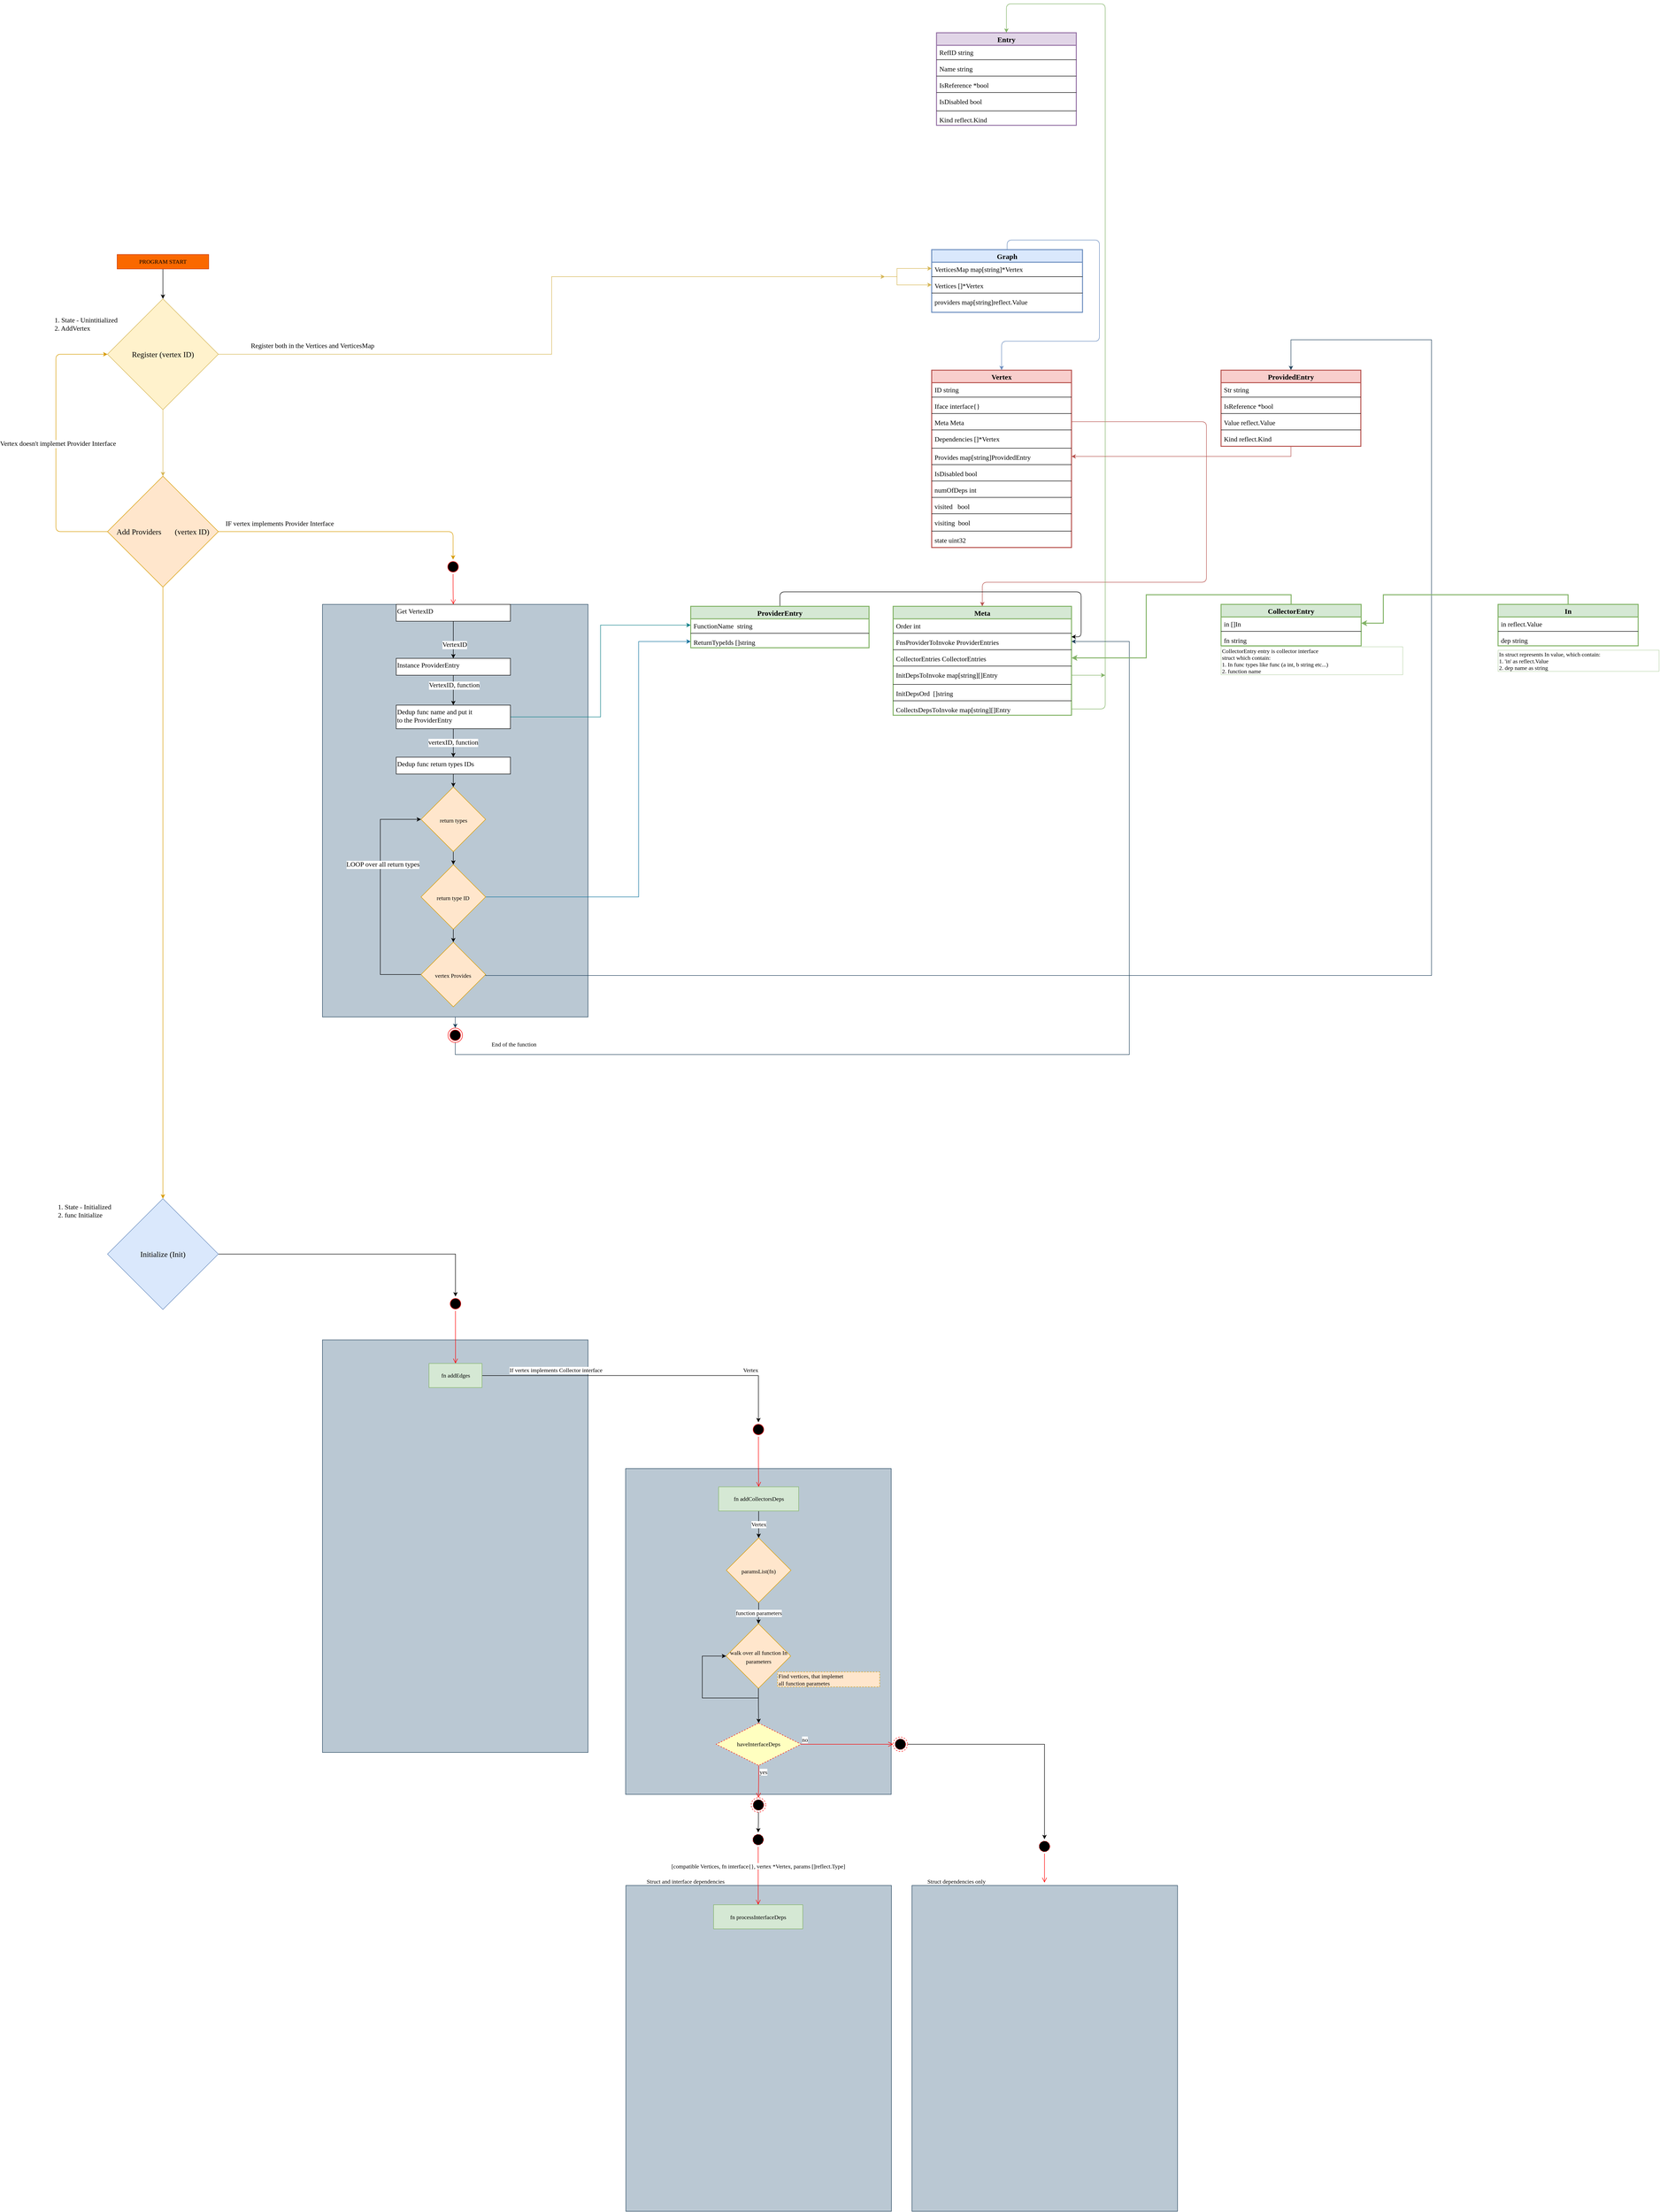 <mxfile compressed="false" version="14.1.8" type="device">
  <diagram id="9XrS1GHqLKZMvzqyOHTl" name="Page-1">
    <mxGraphModel dx="1329" dy="1341" grid="0" gridSize="3.937" guides="1" tooltips="1" connect="1" arrows="1" fold="1" page="1" pageScale="1" pageWidth="10000" pageHeight="10000" math="0" shadow="0">
      <root>
        <mxCell id="0" />
        <mxCell id="1" parent="0" />
        <mxCell id="HHnZ4qpc_pkSZuf3FhQu-21" value="Vertex" style="swimlane;fontStyle=1;childLayout=stackLayout;horizontal=1;startSize=26;fillColor=#f8cecc;horizontalStack=0;resizeParent=1;resizeParentMax=0;resizeLast=0;collapsible=1;marginBottom=0;fontSize=15;strokeWidth=2;strokeColor=#b85450;fontFamily=Jetbrains Mono;" parent="1" vertex="1">
          <mxGeometry x="5380" y="3650" width="290" height="368" as="geometry" />
        </mxCell>
        <mxCell id="HHnZ4qpc_pkSZuf3FhQu-22" value="ID string" style="text;strokeColor=none;fillColor=none;align=left;verticalAlign=top;spacingLeft=4;spacingRight=4;overflow=hidden;rotatable=0;points=[[0,0.5],[1,0.5]];portConstraint=eastwest;fontSize=14;fontStyle=0;fontFamily=Jetbrains Mono;" parent="HHnZ4qpc_pkSZuf3FhQu-21" vertex="1">
          <mxGeometry y="26" width="290" height="26" as="geometry" />
        </mxCell>
        <mxCell id="HHnZ4qpc_pkSZuf3FhQu-26" value="" style="line;strokeWidth=1;fillColor=none;align=left;verticalAlign=middle;spacingTop=-1;spacingLeft=3;spacingRight=3;rotatable=0;labelPosition=right;points=[];portConstraint=eastwest;fontSize=15;fontColor=#000000;fontFamily=Jetbrains Mono;" parent="HHnZ4qpc_pkSZuf3FhQu-21" vertex="1">
          <mxGeometry y="52" width="290" height="8" as="geometry" />
        </mxCell>
        <mxCell id="HHnZ4qpc_pkSZuf3FhQu-23" value="Iface interface{}" style="text;strokeColor=none;fillColor=none;align=left;verticalAlign=top;spacingLeft=4;spacingRight=4;overflow=hidden;rotatable=0;points=[[0,0.5],[1,0.5]];portConstraint=eastwest;fontSize=14;fontStyle=0;fontFamily=Jetbrains Mono;" parent="HHnZ4qpc_pkSZuf3FhQu-21" vertex="1">
          <mxGeometry y="60" width="290" height="26" as="geometry" />
        </mxCell>
        <mxCell id="HHnZ4qpc_pkSZuf3FhQu-25" value="" style="line;strokeWidth=1;fillColor=none;align=left;verticalAlign=middle;spacingTop=-1;spacingLeft=3;spacingRight=3;rotatable=0;labelPosition=right;points=[];portConstraint=eastwest;fontSize=15;fontColor=#000000;fontFamily=Jetbrains Mono;" parent="HHnZ4qpc_pkSZuf3FhQu-21" vertex="1">
          <mxGeometry y="86" width="290" height="8" as="geometry" />
        </mxCell>
        <mxCell id="HHnZ4qpc_pkSZuf3FhQu-28" value="Meta Meta" style="text;strokeColor=none;fillColor=none;align=left;verticalAlign=top;spacingLeft=4;spacingRight=4;overflow=hidden;rotatable=0;points=[[0,0.5],[1,0.5]];portConstraint=eastwest;fontSize=14;fontStyle=0;fontFamily=Jetbrains Mono;" parent="HHnZ4qpc_pkSZuf3FhQu-21" vertex="1">
          <mxGeometry y="94" width="290" height="26" as="geometry" />
        </mxCell>
        <mxCell id="HHnZ4qpc_pkSZuf3FhQu-36" value="" style="line;strokeWidth=1;fillColor=none;align=left;verticalAlign=middle;spacingTop=-1;spacingLeft=3;spacingRight=3;rotatable=0;labelPosition=right;points=[];portConstraint=eastwest;fontSize=15;fontColor=#000000;fontFamily=Jetbrains Mono;" parent="HHnZ4qpc_pkSZuf3FhQu-21" vertex="1">
          <mxGeometry y="120" width="290" height="8" as="geometry" />
        </mxCell>
        <mxCell id="HHnZ4qpc_pkSZuf3FhQu-31" value="Dependencies []*Vertex" style="text;strokeColor=none;fillColor=none;align=left;verticalAlign=top;spacingLeft=4;spacingRight=4;overflow=hidden;rotatable=0;points=[[0,0.5],[1,0.5]];portConstraint=eastwest;fontSize=14;fontStyle=0;fontFamily=Jetbrains Mono;" parent="HHnZ4qpc_pkSZuf3FhQu-21" vertex="1">
          <mxGeometry y="128" width="290" height="30" as="geometry" />
        </mxCell>
        <mxCell id="HHnZ4qpc_pkSZuf3FhQu-37" value="" style="line;strokeWidth=1;fillColor=none;align=left;verticalAlign=middle;spacingTop=-1;spacingLeft=3;spacingRight=3;rotatable=0;labelPosition=right;points=[];portConstraint=eastwest;fontSize=15;fontColor=#000000;fontFamily=Jetbrains Mono;" parent="HHnZ4qpc_pkSZuf3FhQu-21" vertex="1">
          <mxGeometry y="158" width="290" height="8" as="geometry" />
        </mxCell>
        <mxCell id="HHnZ4qpc_pkSZuf3FhQu-30" value="Provides map[string]ProvidedEntry" style="text;strokeColor=none;fillColor=none;align=left;verticalAlign=top;spacingLeft=4;spacingRight=4;overflow=hidden;rotatable=0;points=[[0,0.5],[1,0.5]];portConstraint=eastwest;fontSize=14;fontStyle=0;fontFamily=Jetbrains Mono;" parent="HHnZ4qpc_pkSZuf3FhQu-21" vertex="1">
          <mxGeometry y="166" width="290" height="26" as="geometry" />
        </mxCell>
        <mxCell id="HHnZ4qpc_pkSZuf3FhQu-38" value="" style="line;strokeWidth=1;fillColor=none;align=left;verticalAlign=middle;spacingTop=-1;spacingLeft=3;spacingRight=3;rotatable=0;labelPosition=right;points=[];portConstraint=eastwest;fontSize=15;fontColor=#000000;fontFamily=Jetbrains Mono;" parent="HHnZ4qpc_pkSZuf3FhQu-21" vertex="1">
          <mxGeometry y="192" width="290" height="8" as="geometry" />
        </mxCell>
        <mxCell id="HHnZ4qpc_pkSZuf3FhQu-29" value="IsDisabled bool" style="text;strokeColor=none;fillColor=none;align=left;verticalAlign=top;spacingLeft=4;spacingRight=4;overflow=hidden;rotatable=0;points=[[0,0.5],[1,0.5]];portConstraint=eastwest;fontSize=14;fontStyle=0;fontFamily=Jetbrains Mono;" parent="HHnZ4qpc_pkSZuf3FhQu-21" vertex="1">
          <mxGeometry y="200" width="290" height="26" as="geometry" />
        </mxCell>
        <mxCell id="HHnZ4qpc_pkSZuf3FhQu-39" value="" style="line;strokeWidth=1;fillColor=none;align=left;verticalAlign=middle;spacingTop=-1;spacingLeft=3;spacingRight=3;rotatable=0;labelPosition=right;points=[];portConstraint=eastwest;fontSize=15;fontColor=#000000;fontFamily=Jetbrains Mono;" parent="HHnZ4qpc_pkSZuf3FhQu-21" vertex="1">
          <mxGeometry y="226" width="290" height="8" as="geometry" />
        </mxCell>
        <mxCell id="HHnZ4qpc_pkSZuf3FhQu-34" value="numOfDeps int" style="text;strokeColor=none;fillColor=none;align=left;verticalAlign=top;spacingLeft=4;spacingRight=4;overflow=hidden;rotatable=0;points=[[0,0.5],[1,0.5]];portConstraint=eastwest;fontSize=14;fontStyle=0;fontFamily=Jetbrains Mono;" parent="HHnZ4qpc_pkSZuf3FhQu-21" vertex="1">
          <mxGeometry y="234" width="290" height="26" as="geometry" />
        </mxCell>
        <mxCell id="HHnZ4qpc_pkSZuf3FhQu-40" value="" style="line;strokeWidth=1;fillColor=none;align=left;verticalAlign=middle;spacingTop=-1;spacingLeft=3;spacingRight=3;rotatable=0;labelPosition=right;points=[];portConstraint=eastwest;fontSize=15;fontColor=#000000;fontFamily=Jetbrains Mono;" parent="HHnZ4qpc_pkSZuf3FhQu-21" vertex="1">
          <mxGeometry y="260" width="290" height="8" as="geometry" />
        </mxCell>
        <mxCell id="HHnZ4qpc_pkSZuf3FhQu-33" value="visited   bool" style="text;strokeColor=none;fillColor=none;align=left;verticalAlign=top;spacingLeft=4;spacingRight=4;overflow=hidden;rotatable=0;points=[[0,0.5],[1,0.5]];portConstraint=eastwest;fontSize=14;fontStyle=0;fontFamily=Jetbrains Mono;" parent="HHnZ4qpc_pkSZuf3FhQu-21" vertex="1">
          <mxGeometry y="268" width="290" height="26" as="geometry" />
        </mxCell>
        <mxCell id="HHnZ4qpc_pkSZuf3FhQu-41" value="" style="line;strokeWidth=1;fillColor=none;align=left;verticalAlign=middle;spacingTop=-1;spacingLeft=3;spacingRight=3;rotatable=0;labelPosition=right;points=[];portConstraint=eastwest;fontSize=15;fontColor=#000000;fontFamily=Jetbrains Mono;" parent="HHnZ4qpc_pkSZuf3FhQu-21" vertex="1">
          <mxGeometry y="294" width="290" height="8" as="geometry" />
        </mxCell>
        <mxCell id="HHnZ4qpc_pkSZuf3FhQu-32" value="visiting  bool" style="text;strokeColor=none;fillColor=none;align=left;verticalAlign=top;spacingLeft=4;spacingRight=4;overflow=hidden;rotatable=0;points=[[0,0.5],[1,0.5]];portConstraint=eastwest;fontSize=14;fontStyle=0;fontFamily=Jetbrains Mono;" parent="HHnZ4qpc_pkSZuf3FhQu-21" vertex="1">
          <mxGeometry y="302" width="290" height="28" as="geometry" />
        </mxCell>
        <mxCell id="HHnZ4qpc_pkSZuf3FhQu-42" value="" style="line;strokeWidth=1;fillColor=none;align=left;verticalAlign=middle;spacingTop=-1;spacingLeft=3;spacingRight=3;rotatable=0;labelPosition=right;points=[];portConstraint=eastwest;fontSize=15;fontColor=#000000;fontFamily=Jetbrains Mono;" parent="HHnZ4qpc_pkSZuf3FhQu-21" vertex="1">
          <mxGeometry y="330" width="290" height="8" as="geometry" />
        </mxCell>
        <mxCell id="HHnZ4qpc_pkSZuf3FhQu-24" value="state uint32" style="text;strokeColor=none;fillColor=none;align=left;verticalAlign=top;spacingLeft=4;spacingRight=4;overflow=hidden;rotatable=0;points=[[0,0.5],[1,0.5]];portConstraint=eastwest;fontSize=14;fontStyle=0;fontFamily=Jetbrains Mono;" parent="HHnZ4qpc_pkSZuf3FhQu-21" vertex="1">
          <mxGeometry y="338" width="290" height="30" as="geometry" />
        </mxCell>
        <mxCell id="HHnZ4qpc_pkSZuf3FhQu-85" style="edgeStyle=orthogonalEdgeStyle;orthogonalLoop=1;jettySize=auto;html=1;exitX=0.5;exitY=0;exitDx=0;exitDy=0;entryX=0.5;entryY=0;entryDx=0;entryDy=0;fontSize=13;fontColor=#CC6600;fontFamily=Jetbrains Mono;fillColor=#dae8fc;strokeColor=#6c8ebf;" parent="1" source="HHnZ4qpc_pkSZuf3FhQu-43" target="HHnZ4qpc_pkSZuf3FhQu-21" edge="1">
          <mxGeometry relative="1" as="geometry">
            <Array as="points">
              <mxPoint x="5537" y="3380" />
              <mxPoint x="5728" y="3380" />
              <mxPoint x="5728" y="3590" />
              <mxPoint x="5525" y="3590" />
            </Array>
          </mxGeometry>
        </mxCell>
        <mxCell id="HHnZ4qpc_pkSZuf3FhQu-43" value="Graph" style="swimlane;fontStyle=1;childLayout=stackLayout;horizontal=1;startSize=26;fillColor=#dae8fc;horizontalStack=0;resizeParent=1;resizeParentMax=0;resizeLast=0;collapsible=1;marginBottom=0;fontSize=15;strokeWidth=2;strokeColor=#6c8ebf;fontFamily=Jetbrains Mono;" parent="1" vertex="1">
          <mxGeometry x="5380" y="3400" width="312.9" height="130" as="geometry" />
        </mxCell>
        <mxCell id="HHnZ4qpc_pkSZuf3FhQu-44" value="VerticesMap map[string]*Vertex" style="text;strokeColor=none;fillColor=none;align=left;verticalAlign=top;spacingLeft=4;spacingRight=4;overflow=hidden;rotatable=0;points=[[0,0.5],[1,0.5]];portConstraint=eastwest;fontSize=14;fontStyle=0;fontFamily=Jetbrains Mono;" parent="HHnZ4qpc_pkSZuf3FhQu-43" vertex="1">
          <mxGeometry y="26" width="312.9" height="26" as="geometry" />
        </mxCell>
        <mxCell id="HHnZ4qpc_pkSZuf3FhQu-45" value="" style="line;strokeWidth=1;fillColor=none;align=left;verticalAlign=middle;spacingTop=-1;spacingLeft=3;spacingRight=3;rotatable=0;labelPosition=right;points=[];portConstraint=eastwest;fontSize=15;fontColor=#000000;fontFamily=Jetbrains Mono;" parent="HHnZ4qpc_pkSZuf3FhQu-43" vertex="1">
          <mxGeometry y="52" width="312.9" height="8" as="geometry" />
        </mxCell>
        <mxCell id="HHnZ4qpc_pkSZuf3FhQu-46" value="Vertices []*Vertex" style="text;strokeColor=none;fillColor=none;align=left;verticalAlign=top;spacingLeft=4;spacingRight=4;overflow=hidden;rotatable=0;points=[[0,0.5],[1,0.5]];portConstraint=eastwest;fontSize=14;fontStyle=0;fontFamily=Jetbrains Mono;" parent="HHnZ4qpc_pkSZuf3FhQu-43" vertex="1">
          <mxGeometry y="60" width="312.9" height="26" as="geometry" />
        </mxCell>
        <mxCell id="HHnZ4qpc_pkSZuf3FhQu-47" value="" style="line;strokeWidth=1;fillColor=none;align=left;verticalAlign=middle;spacingTop=-1;spacingLeft=3;spacingRight=3;rotatable=0;labelPosition=right;points=[];portConstraint=eastwest;fontSize=15;fontColor=#000000;fontFamily=Jetbrains Mono;" parent="HHnZ4qpc_pkSZuf3FhQu-43" vertex="1">
          <mxGeometry y="86" width="312.9" height="8" as="geometry" />
        </mxCell>
        <mxCell id="HHnZ4qpc_pkSZuf3FhQu-48" value="providers map[string]reflect.Value" style="text;strokeColor=none;fillColor=none;align=left;verticalAlign=top;spacingLeft=4;spacingRight=4;overflow=hidden;rotatable=0;points=[[0,0.5],[1,0.5]];portConstraint=eastwest;fontSize=14;fontStyle=0;fontFamily=Jetbrains Mono;" parent="HHnZ4qpc_pkSZuf3FhQu-43" vertex="1">
          <mxGeometry y="94" width="312.9" height="36" as="geometry" />
        </mxCell>
        <mxCell id="HHnZ4qpc_pkSZuf3FhQu-63" value="Entry" style="swimlane;fontStyle=1;childLayout=stackLayout;horizontal=1;startSize=26;fillColor=#e1d5e7;horizontalStack=0;resizeParent=1;resizeParentMax=0;resizeLast=0;collapsible=1;marginBottom=0;fontSize=15;strokeWidth=2;strokeColor=#9673a6;fontFamily=Jetbrains Mono;" parent="1" vertex="1">
          <mxGeometry x="5390" y="2950" width="290" height="192" as="geometry" />
        </mxCell>
        <mxCell id="HHnZ4qpc_pkSZuf3FhQu-64" value="RefID string" style="text;strokeColor=none;fillColor=none;align=left;verticalAlign=top;spacingLeft=4;spacingRight=4;overflow=hidden;rotatable=0;points=[[0,0.5],[1,0.5]];portConstraint=eastwest;fontSize=14;fontStyle=0;fontFamily=Jetbrains Mono;" parent="HHnZ4qpc_pkSZuf3FhQu-63" vertex="1">
          <mxGeometry y="26" width="290" height="26" as="geometry" />
        </mxCell>
        <mxCell id="HHnZ4qpc_pkSZuf3FhQu-65" value="" style="line;strokeWidth=1;fillColor=none;align=left;verticalAlign=middle;spacingTop=-1;spacingLeft=3;spacingRight=3;rotatable=0;labelPosition=right;points=[];portConstraint=eastwest;fontSize=15;fontColor=#000000;fontFamily=Jetbrains Mono;" parent="HHnZ4qpc_pkSZuf3FhQu-63" vertex="1">
          <mxGeometry y="52" width="290" height="8" as="geometry" />
        </mxCell>
        <mxCell id="HHnZ4qpc_pkSZuf3FhQu-66" value="Name string" style="text;strokeColor=none;fillColor=none;align=left;verticalAlign=top;spacingLeft=4;spacingRight=4;overflow=hidden;rotatable=0;points=[[0,0.5],[1,0.5]];portConstraint=eastwest;fontSize=14;fontStyle=0;fontFamily=Jetbrains Mono;" parent="HHnZ4qpc_pkSZuf3FhQu-63" vertex="1">
          <mxGeometry y="60" width="290" height="26" as="geometry" />
        </mxCell>
        <mxCell id="HHnZ4qpc_pkSZuf3FhQu-67" value="" style="line;strokeWidth=1;fillColor=none;align=left;verticalAlign=middle;spacingTop=-1;spacingLeft=3;spacingRight=3;rotatable=0;labelPosition=right;points=[];portConstraint=eastwest;fontSize=15;fontColor=#000000;fontFamily=Jetbrains Mono;" parent="HHnZ4qpc_pkSZuf3FhQu-63" vertex="1">
          <mxGeometry y="86" width="290" height="8" as="geometry" />
        </mxCell>
        <mxCell id="HHnZ4qpc_pkSZuf3FhQu-68" value="IsReference *bool" style="text;strokeColor=none;fillColor=none;align=left;verticalAlign=top;spacingLeft=4;spacingRight=4;overflow=hidden;rotatable=0;points=[[0,0.5],[1,0.5]];portConstraint=eastwest;fontSize=14;fontStyle=0;fontFamily=Jetbrains Mono;" parent="HHnZ4qpc_pkSZuf3FhQu-63" vertex="1">
          <mxGeometry y="94" width="290" height="26" as="geometry" />
        </mxCell>
        <mxCell id="HHnZ4qpc_pkSZuf3FhQu-69" value="" style="line;strokeWidth=1;fillColor=none;align=left;verticalAlign=middle;spacingTop=-1;spacingLeft=3;spacingRight=3;rotatable=0;labelPosition=right;points=[];portConstraint=eastwest;fontSize=15;fontColor=#000000;fontFamily=Jetbrains Mono;" parent="HHnZ4qpc_pkSZuf3FhQu-63" vertex="1">
          <mxGeometry y="120" width="290" height="8" as="geometry" />
        </mxCell>
        <mxCell id="HHnZ4qpc_pkSZuf3FhQu-70" value="IsDisabled bool" style="text;strokeColor=none;fillColor=none;align=left;verticalAlign=top;spacingLeft=4;spacingRight=4;overflow=hidden;rotatable=0;points=[[0,0.5],[1,0.5]];portConstraint=eastwest;fontSize=14;fontStyle=0;fontFamily=Jetbrains Mono;" parent="HHnZ4qpc_pkSZuf3FhQu-63" vertex="1">
          <mxGeometry y="128" width="290" height="30" as="geometry" />
        </mxCell>
        <mxCell id="HHnZ4qpc_pkSZuf3FhQu-71" value="" style="line;strokeWidth=1;fillColor=none;align=left;verticalAlign=middle;spacingTop=-1;spacingLeft=3;spacingRight=3;rotatable=0;labelPosition=right;points=[];portConstraint=eastwest;fontSize=15;fontColor=#000000;fontFamily=Jetbrains Mono;" parent="HHnZ4qpc_pkSZuf3FhQu-63" vertex="1">
          <mxGeometry y="158" width="290" height="8" as="geometry" />
        </mxCell>
        <mxCell id="HHnZ4qpc_pkSZuf3FhQu-72" value="Kind reflect.Kind" style="text;strokeColor=none;fillColor=none;align=left;verticalAlign=top;spacingLeft=4;spacingRight=4;overflow=hidden;rotatable=0;points=[[0,0.5],[1,0.5]];portConstraint=eastwest;fontSize=14;fontStyle=0;fontFamily=Jetbrains Mono;" parent="HHnZ4qpc_pkSZuf3FhQu-63" vertex="1">
          <mxGeometry y="166" width="290" height="26" as="geometry" />
        </mxCell>
        <mxCell id="HHnZ4qpc_pkSZuf3FhQu-86" value="Meta" style="swimlane;fontStyle=1;childLayout=stackLayout;horizontal=1;startSize=26;fillColor=#d5e8d4;horizontalStack=0;resizeParent=1;resizeParentMax=0;resizeLast=0;collapsible=1;marginBottom=0;fontSize=15;strokeWidth=2;strokeColor=#82b366;fontFamily=Jetbrains Mono;" parent="1" vertex="1">
          <mxGeometry x="5300" y="4140" width="370" height="226" as="geometry" />
        </mxCell>
        <mxCell id="HHnZ4qpc_pkSZuf3FhQu-87" value="Order int" style="text;strokeColor=none;fillColor=none;align=left;verticalAlign=top;spacingLeft=4;spacingRight=4;overflow=hidden;rotatable=0;points=[[0,0.5],[1,0.5]];portConstraint=eastwest;fontSize=14;fontStyle=0;fontFamily=Jetbrains Mono;" parent="HHnZ4qpc_pkSZuf3FhQu-86" vertex="1">
          <mxGeometry y="26" width="370" height="26" as="geometry" />
        </mxCell>
        <mxCell id="HHnZ4qpc_pkSZuf3FhQu-88" value="" style="line;strokeWidth=1;fillColor=none;align=left;verticalAlign=middle;spacingTop=-1;spacingLeft=3;spacingRight=3;rotatable=0;labelPosition=right;points=[];portConstraint=eastwest;fontSize=15;fontColor=#000000;fontStyle=1;fontFamily=Jetbrains Mono;" parent="HHnZ4qpc_pkSZuf3FhQu-86" vertex="1">
          <mxGeometry y="52" width="370" height="8" as="geometry" />
        </mxCell>
        <mxCell id="HHnZ4qpc_pkSZuf3FhQu-89" value="FnsProviderToInvoke ProviderEntries" style="text;strokeColor=none;fillColor=none;align=left;verticalAlign=top;spacingLeft=4;spacingRight=4;overflow=hidden;rotatable=0;points=[[0,0.5],[1,0.5]];portConstraint=eastwest;fontSize=14;fontStyle=0;fontFamily=Jetbrains Mono;" parent="HHnZ4qpc_pkSZuf3FhQu-86" vertex="1">
          <mxGeometry y="60" width="370" height="26" as="geometry" />
        </mxCell>
        <mxCell id="HHnZ4qpc_pkSZuf3FhQu-90" value="" style="line;strokeWidth=1;fillColor=none;align=left;verticalAlign=middle;spacingTop=-1;spacingLeft=3;spacingRight=3;rotatable=0;labelPosition=right;points=[];portConstraint=eastwest;fontSize=15;fontColor=#000000;fontStyle=0;fontFamily=Jetbrains Mono;" parent="HHnZ4qpc_pkSZuf3FhQu-86" vertex="1">
          <mxGeometry y="86" width="370" height="8" as="geometry" />
        </mxCell>
        <mxCell id="HHnZ4qpc_pkSZuf3FhQu-91" value="CollectorEntries CollectorEntries" style="text;strokeColor=none;fillColor=none;align=left;verticalAlign=top;spacingLeft=4;spacingRight=4;overflow=hidden;rotatable=0;points=[[0,0.5],[1,0.5]];portConstraint=eastwest;fontSize=14;fontStyle=0;fontFamily=Jetbrains Mono;" parent="HHnZ4qpc_pkSZuf3FhQu-86" vertex="1">
          <mxGeometry y="94" width="370" height="26" as="geometry" />
        </mxCell>
        <mxCell id="HHnZ4qpc_pkSZuf3FhQu-92" value="" style="line;strokeWidth=1;fillColor=none;align=left;verticalAlign=middle;spacingTop=-1;spacingLeft=3;spacingRight=3;rotatable=0;labelPosition=right;points=[];portConstraint=eastwest;fontSize=15;fontColor=#000000;fontFamily=Jetbrains Mono;" parent="HHnZ4qpc_pkSZuf3FhQu-86" vertex="1">
          <mxGeometry y="120" width="370" height="8" as="geometry" />
        </mxCell>
        <mxCell id="HHnZ4qpc_pkSZuf3FhQu-93" value="InitDepsToInvoke map[string][]Entry" style="text;strokeColor=none;fillColor=none;align=left;verticalAlign=top;spacingLeft=4;spacingRight=4;overflow=hidden;rotatable=0;points=[[0,0.5],[1,0.5]];portConstraint=eastwest;fontSize=14;fontStyle=0;fontFamily=Jetbrains Mono;" parent="HHnZ4qpc_pkSZuf3FhQu-86" vertex="1">
          <mxGeometry y="128" width="370" height="30" as="geometry" />
        </mxCell>
        <mxCell id="HHnZ4qpc_pkSZuf3FhQu-94" value="" style="line;strokeWidth=1;fillColor=none;align=left;verticalAlign=middle;spacingTop=-1;spacingLeft=3;spacingRight=3;rotatable=0;labelPosition=right;points=[];portConstraint=eastwest;fontSize=15;fontColor=#000000;fontFamily=Jetbrains Mono;" parent="HHnZ4qpc_pkSZuf3FhQu-86" vertex="1">
          <mxGeometry y="158" width="370" height="8" as="geometry" />
        </mxCell>
        <mxCell id="HHnZ4qpc_pkSZuf3FhQu-95" value="InitDepsOrd  []string" style="text;strokeColor=none;fillColor=none;align=left;verticalAlign=top;spacingLeft=4;spacingRight=4;overflow=hidden;rotatable=0;points=[[0,0.5],[1,0.5]];portConstraint=eastwest;fontSize=14;fontStyle=0;fontFamily=Jetbrains Mono;" parent="HHnZ4qpc_pkSZuf3FhQu-86" vertex="1">
          <mxGeometry y="166" width="370" height="26" as="geometry" />
        </mxCell>
        <mxCell id="HHnZ4qpc_pkSZuf3FhQu-96" value="" style="line;strokeWidth=1;fillColor=none;align=left;verticalAlign=middle;spacingTop=-1;spacingLeft=3;spacingRight=3;rotatable=0;labelPosition=right;points=[];portConstraint=eastwest;fontSize=15;fontColor=#000000;fontFamily=Jetbrains Mono;" parent="HHnZ4qpc_pkSZuf3FhQu-86" vertex="1">
          <mxGeometry y="192" width="370" height="8" as="geometry" />
        </mxCell>
        <mxCell id="HHnZ4qpc_pkSZuf3FhQu-97" value="CollectsDepsToInvoke map[string][]Entry" style="text;strokeColor=none;fillColor=none;align=left;verticalAlign=top;spacingLeft=4;spacingRight=4;overflow=hidden;rotatable=0;points=[[0,0.5],[1,0.5]];portConstraint=eastwest;fontSize=14;fontStyle=0;fontFamily=Jetbrains Mono;" parent="HHnZ4qpc_pkSZuf3FhQu-86" vertex="1">
          <mxGeometry y="200" width="370" height="26" as="geometry" />
        </mxCell>
        <mxCell id="HHnZ4qpc_pkSZuf3FhQu-106" style="edgeStyle=orthogonalEdgeStyle;orthogonalLoop=1;jettySize=auto;html=1;exitX=1;exitY=0.5;exitDx=0;exitDy=0;entryX=0.5;entryY=0;entryDx=0;entryDy=0;fontSize=13;fontColor=#CC6600;fontFamily=Jetbrains Mono;fillColor=#f8cecc;strokeColor=#b85450;" parent="1" source="HHnZ4qpc_pkSZuf3FhQu-28" target="HHnZ4qpc_pkSZuf3FhQu-86" edge="1">
          <mxGeometry relative="1" as="geometry">
            <Array as="points">
              <mxPoint x="5950" y="3757" />
              <mxPoint x="5950" y="4090" />
              <mxPoint x="5485" y="4090" />
            </Array>
          </mxGeometry>
        </mxCell>
        <mxCell id="AKWeKp6k3Ee_MQOzL1RP-2" style="edgeStyle=orthogonalEdgeStyle;orthogonalLoop=1;jettySize=auto;html=1;exitX=1;exitY=0.5;exitDx=0;exitDy=0;entryX=0.5;entryY=0;entryDx=0;entryDy=0;fontColor=#FF0000;fontFamily=Jetbrains Mono;fillColor=#d5e8d4;strokeColor=#82b366;" parent="1" source="HHnZ4qpc_pkSZuf3FhQu-97" target="HHnZ4qpc_pkSZuf3FhQu-63" edge="1">
          <mxGeometry relative="1" as="geometry">
            <Array as="points">
              <mxPoint x="5740" y="4353" />
              <mxPoint x="5740" y="2890" />
              <mxPoint x="5535" y="2890" />
            </Array>
          </mxGeometry>
        </mxCell>
        <mxCell id="jVUEl1n2tODpElSi2Gqy-6" style="edgeStyle=orthogonalEdgeStyle;orthogonalLoop=1;jettySize=auto;html=1;exitX=0.5;exitY=1;exitDx=0;exitDy=0;entryX=0.5;entryY=0;entryDx=0;entryDy=0;fontFamily=Jetbrains Mono;" edge="1" parent="1" source="jVUEl1n2tODpElSi2Gqy-1" target="jVUEl1n2tODpElSi2Gqy-4">
          <mxGeometry relative="1" as="geometry" />
        </mxCell>
        <mxCell id="jVUEl1n2tODpElSi2Gqy-1" value="&lt;font color=&quot;#000000&quot;&gt;PROGRAM START&lt;/font&gt;" style="whiteSpace=wrap;html=1;fontFamily=Jetbrains Mono;fillColor=#fa6800;strokeColor=#C73500;fontColor=#ffffff;" vertex="1" parent="1">
          <mxGeometry x="3690" y="3410" width="190" height="30" as="geometry" />
        </mxCell>
        <mxCell id="jVUEl1n2tODpElSi2Gqy-21" style="edgeStyle=orthogonalEdgeStyle;orthogonalLoop=1;jettySize=auto;html=1;exitX=0.5;exitY=1;exitDx=0;exitDy=0;entryX=0.5;entryY=0;entryDx=0;entryDy=0;fontFamily=Jetbrains Mono;fontSize=14;fillColor=#fff2cc;strokeColor=#d6b656;" edge="1" parent="1" source="jVUEl1n2tODpElSi2Gqy-4" target="jVUEl1n2tODpElSi2Gqy-20">
          <mxGeometry relative="1" as="geometry" />
        </mxCell>
        <mxCell id="jVUEl1n2tODpElSi2Gqy-129" style="edgeStyle=orthogonalEdgeStyle;rounded=0;orthogonalLoop=1;jettySize=auto;html=1;exitX=1;exitY=0.5;exitDx=0;exitDy=0;strokeWidth=1;fontFamily=Jetbrains Mono;fontSize=12;entryX=0;entryY=0.5;entryDx=0;entryDy=0;entryPerimeter=0;fillColor=#fff2cc;strokeColor=#d6b656;" edge="1" parent="1" source="jVUEl1n2tODpElSi2Gqy-4" target="jVUEl1n2tODpElSi2Gqy-145">
          <mxGeometry relative="1" as="geometry">
            <mxPoint x="5096.09" y="3453.033" as="targetPoint" />
          </mxGeometry>
        </mxCell>
        <mxCell id="jVUEl1n2tODpElSi2Gqy-4" value="&lt;sub&gt;&lt;font style=&quot;font-size: 16px&quot;&gt;Register (vertex ID)&lt;/font&gt;&lt;/sub&gt;" style="rhombus;whiteSpace=wrap;html=1;aspect=fixed;align=center;verticalAlign=middle;fontFamily=Jetbrains Mono;perimeter=rhombusPerimeter;fillColor=#fff2cc;strokeColor=#d6b656;" vertex="1" parent="1">
          <mxGeometry x="3670" y="3502" width="230" height="230" as="geometry" />
        </mxCell>
        <mxCell id="jVUEl1n2tODpElSi2Gqy-7" value="1. State - Unintitialized&lt;br style=&quot;font-size: 14px;&quot;&gt;&lt;div style=&quot;text-align: left; font-size: 14px;&quot;&gt;&lt;span style=&quot;font-size: 14px;&quot;&gt;2. AddVertex&lt;/span&gt;&lt;/div&gt;" style="text;html=1;align=center;verticalAlign=middle;resizable=0;points=[];autosize=1;fontFamily=Jetbrains Mono;fontSize=14;" vertex="1" parent="1">
          <mxGeometry x="3510" y="3535" width="230" height="40" as="geometry" />
        </mxCell>
        <mxCell id="jVUEl1n2tODpElSi2Gqy-10" style="edgeStyle=orthogonalEdgeStyle;orthogonalLoop=1;jettySize=auto;html=1;exitX=1;exitY=0.5;exitDx=0;exitDy=0;fontFamily=Jetbrains Mono;fillColor=#d5e8d4;strokeColor=#82b366;" edge="1" parent="1" source="HHnZ4qpc_pkSZuf3FhQu-93">
          <mxGeometry relative="1" as="geometry">
            <mxPoint x="5740" y="4283" as="targetPoint" />
          </mxGeometry>
        </mxCell>
        <mxCell id="jVUEl1n2tODpElSi2Gqy-11" value="Register both in the Vertices and VerticesMap" style="text;html=1;align=center;verticalAlign=middle;resizable=0;points=[];autosize=1;fontSize=14;fontFamily=Jetbrains Mono;" vertex="1" parent="1">
          <mxGeometry x="3900" y="3590" width="390" height="20" as="geometry" />
        </mxCell>
        <mxCell id="jVUEl1n2tODpElSi2Gqy-22" style="edgeStyle=orthogonalEdgeStyle;orthogonalLoop=1;jettySize=auto;html=1;exitX=1;exitY=0.5;exitDx=0;exitDy=0;fontFamily=Jetbrains Mono;fontSize=14;fillColor=#ffe6cc;strokeColor=#d79b00;entryX=0.5;entryY=0;entryDx=0;entryDy=0;" edge="1" parent="1" source="jVUEl1n2tODpElSi2Gqy-20" target="jVUEl1n2tODpElSi2Gqy-122">
          <mxGeometry relative="1" as="geometry">
            <mxPoint x="4392" y="4012" as="targetPoint" />
          </mxGeometry>
        </mxCell>
        <mxCell id="jVUEl1n2tODpElSi2Gqy-23" value="IF vertex implements Provider Interface" style="edgeLabel;html=1;align=center;verticalAlign=middle;resizable=0;points=[];fontSize=14;fontFamily=Jetbrains Mono;" vertex="1" connectable="0" parent="jVUEl1n2tODpElSi2Gqy-22">
          <mxGeometry x="0.037" y="-4" relative="1" as="geometry">
            <mxPoint x="-155.43" y="-20" as="offset" />
          </mxGeometry>
        </mxCell>
        <mxCell id="jVUEl1n2tODpElSi2Gqy-24" style="edgeStyle=orthogonalEdgeStyle;orthogonalLoop=1;jettySize=auto;html=1;exitX=0;exitY=0.5;exitDx=0;exitDy=0;fontFamily=Jetbrains Mono;fontSize=14;entryX=0;entryY=0.5;entryDx=0;entryDy=0;fillColor=#ffe6cc;strokeColor=#d79b00;" edge="1" parent="1" source="jVUEl1n2tODpElSi2Gqy-20" target="jVUEl1n2tODpElSi2Gqy-4">
          <mxGeometry relative="1" as="geometry">
            <mxPoint x="3488" y="3985" as="targetPoint" />
            <Array as="points">
              <mxPoint x="3563" y="3985" />
              <mxPoint x="3563" y="3617" />
            </Array>
          </mxGeometry>
        </mxCell>
        <mxCell id="jVUEl1n2tODpElSi2Gqy-25" value="Vertex doesn&#39;t implemet Provider Interface" style="edgeLabel;html=1;align=center;verticalAlign=middle;resizable=0;points=[];fontSize=14;fontFamily=Jetbrains Mono;" vertex="1" connectable="0" parent="jVUEl1n2tODpElSi2Gqy-24">
          <mxGeometry x="-0.073" relative="1" as="geometry">
            <mxPoint x="3.92" y="-19" as="offset" />
          </mxGeometry>
        </mxCell>
        <mxCell id="jVUEl1n2tODpElSi2Gqy-50" style="edgeStyle=orthogonalEdgeStyle;rounded=0;orthogonalLoop=1;jettySize=auto;html=1;exitX=0.5;exitY=1;exitDx=0;exitDy=0;entryX=0.5;entryY=0;entryDx=0;entryDy=0;fontFamily=Jetbrains Mono;fontSize=14;fillColor=#ffe6cc;strokeColor=#d79b00;" edge="1" parent="1" source="jVUEl1n2tODpElSi2Gqy-20" target="jVUEl1n2tODpElSi2Gqy-48">
          <mxGeometry relative="1" as="geometry" />
        </mxCell>
        <mxCell id="jVUEl1n2tODpElSi2Gqy-20" value="&lt;sub&gt;&lt;font style=&quot;font-size: 16px&quot;&gt;Add Providers&amp;nbsp; &amp;nbsp; &amp;nbsp; &amp;nbsp;(vertex ID)&lt;/font&gt;&lt;/sub&gt;" style="rhombus;whiteSpace=wrap;html=1;aspect=fixed;align=center;verticalAlign=middle;fontFamily=Jetbrains Mono;perimeter=rhombusPerimeter;fillColor=#ffe6cc;strokeColor=#d79b00;" vertex="1" parent="1">
          <mxGeometry x="3670" y="3870" width="230" height="230" as="geometry" />
        </mxCell>
        <mxCell id="jVUEl1n2tODpElSi2Gqy-114" style="edgeStyle=orthogonalEdgeStyle;rounded=0;orthogonalLoop=1;jettySize=auto;html=1;exitX=0.5;exitY=1;exitDx=0;exitDy=0;strokeWidth=1;fontFamily=Jetbrains Mono;fontSize=12;entryX=1;entryY=0.5;entryDx=0;entryDy=0;fillColor=#bac8d3;strokeColor=#23445d;" edge="1" parent="1" source="jVUEl1n2tODpElSi2Gqy-119" target="HHnZ4qpc_pkSZuf3FhQu-89">
          <mxGeometry relative="1" as="geometry">
            <mxPoint x="5993.44" y="4539.84" as="targetPoint" />
            <Array as="points">
              <mxPoint x="4392" y="5070" />
              <mxPoint x="5790" y="5070" />
              <mxPoint x="5790" y="4213" />
            </Array>
          </mxGeometry>
        </mxCell>
        <mxCell id="jVUEl1n2tODpElSi2Gqy-115" value="End of the function" style="edgeLabel;html=1;align=center;verticalAlign=middle;resizable=0;points=[];fontSize=12;fontFamily=Jetbrains Mono;" vertex="1" connectable="0" parent="jVUEl1n2tODpElSi2Gqy-114">
          <mxGeometry x="-0.456" y="1" relative="1" as="geometry">
            <mxPoint x="-506.83" y="-20" as="offset" />
          </mxGeometry>
        </mxCell>
        <mxCell id="jVUEl1n2tODpElSi2Gqy-27" value="" style="whiteSpace=wrap;html=1;fontFamily=Jetbrains Mono;fontSize=14;align=left;verticalAlign=top;fillColor=#bac8d3;strokeColor=#23445d;comic=0;" vertex="1" parent="1">
          <mxGeometry x="4116" y="4136" width="551" height="856" as="geometry" />
        </mxCell>
        <mxCell id="jVUEl1n2tODpElSi2Gqy-44" style="edgeStyle=orthogonalEdgeStyle;orthogonalLoop=1;jettySize=auto;html=1;exitX=0.5;exitY=0;exitDx=0;exitDy=0;entryX=1;entryY=0.126;entryDx=0;entryDy=0;entryPerimeter=0;fontFamily=Jetbrains Mono;fontSize=14;" edge="1" parent="1" source="jVUEl1n2tODpElSi2Gqy-30" target="HHnZ4qpc_pkSZuf3FhQu-89">
          <mxGeometry relative="1" as="geometry">
            <Array as="points">
              <mxPoint x="5065" y="4110" />
              <mxPoint x="5690" y="4110" />
              <mxPoint x="5690" y="4203" />
            </Array>
          </mxGeometry>
        </mxCell>
        <mxCell id="jVUEl1n2tODpElSi2Gqy-30" value="ProviderEntry" style="swimlane;fontStyle=1;childLayout=stackLayout;horizontal=1;startSize=26;fillColor=#d5e8d4;horizontalStack=0;resizeParent=1;resizeParentMax=0;resizeLast=0;collapsible=1;marginBottom=0;fontSize=15;strokeWidth=2;strokeColor=#82b366;fontFamily=Jetbrains Mono;" vertex="1" parent="1">
          <mxGeometry x="4880" y="4140" width="370" height="86" as="geometry" />
        </mxCell>
        <mxCell id="jVUEl1n2tODpElSi2Gqy-31" value="FunctionName  string" style="text;strokeColor=none;fillColor=none;align=left;verticalAlign=top;spacingLeft=4;spacingRight=4;overflow=hidden;rotatable=0;points=[[0,0.5],[1,0.5]];portConstraint=eastwest;fontSize=14;fontStyle=0;fontFamily=Jetbrains Mono;" vertex="1" parent="jVUEl1n2tODpElSi2Gqy-30">
          <mxGeometry y="26" width="370" height="26" as="geometry" />
        </mxCell>
        <mxCell id="jVUEl1n2tODpElSi2Gqy-32" value="" style="line;strokeWidth=1;fillColor=none;align=left;verticalAlign=middle;spacingTop=-1;spacingLeft=3;spacingRight=3;rotatable=0;labelPosition=right;points=[];portConstraint=eastwest;fontSize=15;fontColor=#000000;fontStyle=1;fontFamily=Jetbrains Mono;" vertex="1" parent="jVUEl1n2tODpElSi2Gqy-30">
          <mxGeometry y="52" width="370" height="8" as="geometry" />
        </mxCell>
        <mxCell id="jVUEl1n2tODpElSi2Gqy-33" value="ReturnTypeIds []string" style="text;strokeColor=none;fillColor=none;align=left;verticalAlign=top;spacingLeft=4;spacingRight=4;overflow=hidden;rotatable=0;points=[[0,0.5],[1,0.5]];portConstraint=eastwest;fontSize=14;fontStyle=0;fontFamily=Jetbrains Mono;" vertex="1" parent="jVUEl1n2tODpElSi2Gqy-30">
          <mxGeometry y="60" width="370" height="26" as="geometry" />
        </mxCell>
        <mxCell id="jVUEl1n2tODpElSi2Gqy-80" style="edgeStyle=orthogonalEdgeStyle;rounded=0;orthogonalLoop=1;jettySize=auto;html=1;exitX=1;exitY=0.5;exitDx=0;exitDy=0;entryX=0.5;entryY=0;entryDx=0;entryDy=0;fontFamily=Jetbrains Mono;fontSize=14;fillColor=#bac8d3;strokeColor=#23445d;strokeWidth=1;" edge="1" parent="1" source="jVUEl1n2tODpElSi2Gqy-107" target="jVUEl1n2tODpElSi2Gqy-60">
          <mxGeometry relative="1" as="geometry">
            <Array as="points">
              <mxPoint x="6417" y="4906" />
              <mxPoint x="6417" y="3587" />
              <mxPoint x="6125" y="3587" />
            </Array>
          </mxGeometry>
        </mxCell>
        <mxCell id="jVUEl1n2tODpElSi2Gqy-150" style="edgeStyle=orthogonalEdgeStyle;rounded=0;orthogonalLoop=1;jettySize=auto;html=1;exitX=1;exitY=0.5;exitDx=0;exitDy=0;strokeWidth=1;fontFamily=Jetbrains Mono;fontSize=12;entryX=0.5;entryY=0;entryDx=0;entryDy=0;" edge="1" parent="1" source="jVUEl1n2tODpElSi2Gqy-48" target="jVUEl1n2tODpElSi2Gqy-151">
          <mxGeometry relative="1" as="geometry">
            <mxPoint x="4297.44" y="5484" as="targetPoint" />
          </mxGeometry>
        </mxCell>
        <mxCell id="jVUEl1n2tODpElSi2Gqy-48" value="&lt;sub&gt;&lt;font style=&quot;font-size: 16px&quot;&gt;Initialize (Init)&lt;/font&gt;&lt;/sub&gt;" style="rhombus;whiteSpace=wrap;html=1;aspect=fixed;align=center;verticalAlign=middle;fontFamily=Jetbrains Mono;perimeter=rhombusPerimeter;fillColor=#dae8fc;strokeColor=#6c8ebf;shadow=0;" vertex="1" parent="1">
          <mxGeometry x="3669.997" y="5368.997" width="230" height="230" as="geometry" />
        </mxCell>
        <mxCell id="jVUEl1n2tODpElSi2Gqy-49" value="1. State - Initialized&lt;br style=&quot;font-size: 14px&quot;&gt;&lt;div style=&quot;text-align: left ; font-size: 14px&quot;&gt;&lt;span style=&quot;font-size: 14px&quot;&gt;2. func Initialize&lt;/span&gt;&lt;/div&gt;" style="text;html=1;align=center;verticalAlign=middle;resizable=0;points=[];autosize=1;fontFamily=Jetbrains Mono;fontSize=14;" vertex="1" parent="1">
          <mxGeometry x="3523.957" y="5374.877" width="196.85" height="39.37" as="geometry" />
        </mxCell>
        <mxCell id="jVUEl1n2tODpElSi2Gqy-81" style="edgeStyle=orthogonalEdgeStyle;rounded=0;orthogonalLoop=1;jettySize=auto;html=1;entryX=1;entryY=0.5;entryDx=0;entryDy=0;fontFamily=Jetbrains Mono;fontSize=14;fillColor=#f8cecc;strokeColor=#b85450;" edge="1" parent="1" source="jVUEl1n2tODpElSi2Gqy-60" target="HHnZ4qpc_pkSZuf3FhQu-30">
          <mxGeometry relative="1" as="geometry" />
        </mxCell>
        <mxCell id="jVUEl1n2tODpElSi2Gqy-60" value="ProvidedEntry" style="swimlane;fontStyle=1;childLayout=stackLayout;horizontal=1;startSize=26;fillColor=#f8cecc;horizontalStack=0;resizeParent=1;resizeParentMax=0;resizeLast=0;collapsible=1;marginBottom=0;fontSize=15;strokeWidth=2;strokeColor=#b85450;fontFamily=Jetbrains Mono;" vertex="1" parent="1">
          <mxGeometry x="5980.307" y="3649.997" width="290" height="158" as="geometry" />
        </mxCell>
        <mxCell id="jVUEl1n2tODpElSi2Gqy-61" value="Str string" style="text;strokeColor=none;fillColor=none;align=left;verticalAlign=top;spacingLeft=4;spacingRight=4;overflow=hidden;rotatable=0;points=[[0,0.5],[1,0.5]];portConstraint=eastwest;fontSize=14;fontStyle=0;fontFamily=Jetbrains Mono;" vertex="1" parent="jVUEl1n2tODpElSi2Gqy-60">
          <mxGeometry y="26" width="290" height="26" as="geometry" />
        </mxCell>
        <mxCell id="jVUEl1n2tODpElSi2Gqy-62" value="" style="line;strokeWidth=1;fillColor=none;align=left;verticalAlign=middle;spacingTop=-1;spacingLeft=3;spacingRight=3;rotatable=0;labelPosition=right;points=[];portConstraint=eastwest;fontSize=15;fontColor=#000000;fontFamily=Jetbrains Mono;" vertex="1" parent="jVUEl1n2tODpElSi2Gqy-60">
          <mxGeometry y="52" width="290" height="8" as="geometry" />
        </mxCell>
        <mxCell id="jVUEl1n2tODpElSi2Gqy-63" value="IsReference *bool" style="text;strokeColor=none;fillColor=none;align=left;verticalAlign=top;spacingLeft=4;spacingRight=4;overflow=hidden;rotatable=0;points=[[0,0.5],[1,0.5]];portConstraint=eastwest;fontSize=14;fontStyle=0;fontFamily=Jetbrains Mono;" vertex="1" parent="jVUEl1n2tODpElSi2Gqy-60">
          <mxGeometry y="60" width="290" height="26" as="geometry" />
        </mxCell>
        <mxCell id="jVUEl1n2tODpElSi2Gqy-64" value="" style="line;strokeWidth=1;fillColor=none;align=left;verticalAlign=middle;spacingTop=-1;spacingLeft=3;spacingRight=3;rotatable=0;labelPosition=right;points=[];portConstraint=eastwest;fontSize=15;fontColor=#000000;fontFamily=Jetbrains Mono;" vertex="1" parent="jVUEl1n2tODpElSi2Gqy-60">
          <mxGeometry y="86" width="290" height="8" as="geometry" />
        </mxCell>
        <mxCell id="jVUEl1n2tODpElSi2Gqy-65" value="Value       reflect.Value" style="text;strokeColor=none;fillColor=none;align=left;verticalAlign=top;spacingLeft=4;spacingRight=4;overflow=hidden;rotatable=0;points=[[0,0.5],[1,0.5]];portConstraint=eastwest;fontSize=14;fontStyle=0;fontFamily=Jetbrains Mono;" vertex="1" parent="jVUEl1n2tODpElSi2Gqy-60">
          <mxGeometry y="94" width="290" height="26" as="geometry" />
        </mxCell>
        <mxCell id="jVUEl1n2tODpElSi2Gqy-66" value="" style="line;strokeWidth=1;fillColor=none;align=left;verticalAlign=middle;spacingTop=-1;spacingLeft=3;spacingRight=3;rotatable=0;labelPosition=right;points=[];portConstraint=eastwest;fontSize=15;fontColor=#000000;fontFamily=Jetbrains Mono;" vertex="1" parent="jVUEl1n2tODpElSi2Gqy-60">
          <mxGeometry y="120" width="290" height="8" as="geometry" />
        </mxCell>
        <mxCell id="jVUEl1n2tODpElSi2Gqy-67" value="Kind        reflect.Kind" style="text;strokeColor=none;fillColor=none;align=left;verticalAlign=top;spacingLeft=4;spacingRight=4;overflow=hidden;rotatable=0;points=[[0,0.5],[1,0.5]];portConstraint=eastwest;fontSize=14;fontStyle=0;fontFamily=Jetbrains Mono;" vertex="1" parent="jVUEl1n2tODpElSi2Gqy-60">
          <mxGeometry y="128" width="290" height="30" as="geometry" />
        </mxCell>
        <mxCell id="jVUEl1n2tODpElSi2Gqy-90" style="edgeStyle=orthogonalEdgeStyle;rounded=0;orthogonalLoop=1;jettySize=auto;html=1;exitX=0.5;exitY=1;exitDx=0;exitDy=0;entryX=0.5;entryY=0;entryDx=0;entryDy=0;strokeWidth=1;fontFamily=Jetbrains Mono;fontSize=14;" edge="1" parent="1" source="jVUEl1n2tODpElSi2Gqy-88" target="jVUEl1n2tODpElSi2Gqy-89">
          <mxGeometry relative="1" as="geometry" />
        </mxCell>
        <mxCell id="jVUEl1n2tODpElSi2Gqy-91" value="VertexID" style="edgeLabel;html=1;align=center;verticalAlign=middle;resizable=0;points=[];fontSize=14;fontFamily=Jetbrains Mono;" vertex="1" connectable="0" parent="jVUEl1n2tODpElSi2Gqy-90">
          <mxGeometry x="0.257" y="2" relative="1" as="geometry">
            <mxPoint as="offset" />
          </mxGeometry>
        </mxCell>
        <mxCell id="jVUEl1n2tODpElSi2Gqy-88" value="Get VertexID" style="html=1;shadow=0;comic=0;fontFamily=Jetbrains Mono;fontSize=14;align=left;verticalAlign=top;" vertex="1" parent="1">
          <mxGeometry x="4269" y="4136" width="237" height="35" as="geometry" />
        </mxCell>
        <mxCell id="jVUEl1n2tODpElSi2Gqy-93" style="edgeStyle=orthogonalEdgeStyle;rounded=0;orthogonalLoop=1;jettySize=auto;html=1;exitX=0.5;exitY=1;exitDx=0;exitDy=0;entryX=0.5;entryY=0;entryDx=0;entryDy=0;strokeWidth=1;fontFamily=Jetbrains Mono;fontSize=14;" edge="1" parent="1" source="jVUEl1n2tODpElSi2Gqy-89" target="jVUEl1n2tODpElSi2Gqy-92">
          <mxGeometry relative="1" as="geometry" />
        </mxCell>
        <mxCell id="jVUEl1n2tODpElSi2Gqy-97" value="VertexID, function" style="edgeLabel;html=1;align=center;verticalAlign=middle;resizable=0;points=[];fontSize=14;fontFamily=Jetbrains Mono;" vertex="1" connectable="0" parent="jVUEl1n2tODpElSi2Gqy-93">
          <mxGeometry x="-0.331" y="1" relative="1" as="geometry">
            <mxPoint as="offset" />
          </mxGeometry>
        </mxCell>
        <mxCell id="jVUEl1n2tODpElSi2Gqy-89" value="Instance ProviderEntry" style="html=1;shadow=0;comic=0;fontFamily=Jetbrains Mono;fontSize=14;align=left;verticalAlign=top;" vertex="1" parent="1">
          <mxGeometry x="4268.997" y="4247.997" width="237" height="35" as="geometry" />
        </mxCell>
        <mxCell id="jVUEl1n2tODpElSi2Gqy-94" style="edgeStyle=orthogonalEdgeStyle;rounded=0;orthogonalLoop=1;jettySize=auto;html=1;exitX=1;exitY=0.5;exitDx=0;exitDy=0;entryX=0;entryY=0.5;entryDx=0;entryDy=0;strokeWidth=1;fontFamily=Jetbrains Mono;fontSize=14;fillColor=#b0e3e6;strokeColor=#0e8088;" edge="1" parent="1" source="jVUEl1n2tODpElSi2Gqy-92" target="jVUEl1n2tODpElSi2Gqy-31">
          <mxGeometry relative="1" as="geometry" />
        </mxCell>
        <mxCell id="jVUEl1n2tODpElSi2Gqy-105" value="vertexID, function" style="edgeStyle=orthogonalEdgeStyle;rounded=0;orthogonalLoop=1;jettySize=auto;html=1;exitX=0.5;exitY=1;exitDx=0;exitDy=0;entryX=0.5;entryY=0;entryDx=0;entryDy=0;strokeWidth=1;fontFamily=Jetbrains Mono;fontSize=14;" edge="1" parent="1" source="jVUEl1n2tODpElSi2Gqy-92" target="jVUEl1n2tODpElSi2Gqy-104">
          <mxGeometry relative="1" as="geometry" />
        </mxCell>
        <mxCell id="jVUEl1n2tODpElSi2Gqy-92" value="Dedup func name and put it &lt;br&gt;to the ProviderEntry" style="html=1;shadow=0;comic=0;fontFamily=Jetbrains Mono;fontSize=14;align=left;verticalAlign=top;" vertex="1" parent="1">
          <mxGeometry x="4269" y="4345" width="237" height="49" as="geometry" />
        </mxCell>
        <mxCell id="jVUEl1n2tODpElSi2Gqy-109" style="edgeStyle=orthogonalEdgeStyle;rounded=0;orthogonalLoop=1;jettySize=auto;html=1;exitX=0.5;exitY=1;exitDx=0;exitDy=0;entryX=0.5;entryY=0;entryDx=0;entryDy=0;strokeWidth=1;fontFamily=Jetbrains Mono;fontSize=14;" edge="1" parent="1" source="jVUEl1n2tODpElSi2Gqy-99" target="jVUEl1n2tODpElSi2Gqy-106">
          <mxGeometry relative="1" as="geometry" />
        </mxCell>
        <mxCell id="jVUEl1n2tODpElSi2Gqy-99" value="&lt;sub style=&quot;font-size: 12px;&quot;&gt;&lt;font style=&quot;font-size: 12px;&quot;&gt;return types&lt;/font&gt;&lt;/sub&gt;" style="rhombus;whiteSpace=wrap;html=1;aspect=fixed;align=center;verticalAlign=middle;fontFamily=Jetbrains Mono;perimeter=rhombusPerimeter;fillColor=#ffe6cc;strokeColor=#d79b00;fontSize=12;" vertex="1" parent="1">
          <mxGeometry x="4320.5" y="4515" width="134" height="134" as="geometry" />
        </mxCell>
        <mxCell id="jVUEl1n2tODpElSi2Gqy-110" style="edgeStyle=orthogonalEdgeStyle;rounded=0;orthogonalLoop=1;jettySize=auto;html=1;exitX=0.5;exitY=1;exitDx=0;exitDy=0;entryX=0.5;entryY=0;entryDx=0;entryDy=0;strokeWidth=1;fontFamily=Jetbrains Mono;fontSize=14;" edge="1" parent="1" source="jVUEl1n2tODpElSi2Gqy-104" target="jVUEl1n2tODpElSi2Gqy-99">
          <mxGeometry relative="1" as="geometry" />
        </mxCell>
        <mxCell id="jVUEl1n2tODpElSi2Gqy-104" value="Dedup func return types IDs" style="html=1;shadow=0;comic=0;fontFamily=Jetbrains Mono;fontSize=14;align=left;verticalAlign=top;" vertex="1" parent="1">
          <mxGeometry x="4268.997" y="4452.997" width="237" height="35" as="geometry" />
        </mxCell>
        <mxCell id="jVUEl1n2tODpElSi2Gqy-108" style="edgeStyle=orthogonalEdgeStyle;rounded=0;orthogonalLoop=1;jettySize=auto;html=1;exitX=0.5;exitY=1;exitDx=0;exitDy=0;entryX=0.5;entryY=0;entryDx=0;entryDy=0;strokeWidth=1;fontFamily=Jetbrains Mono;fontSize=14;" edge="1" parent="1" source="jVUEl1n2tODpElSi2Gqy-106" target="jVUEl1n2tODpElSi2Gqy-107">
          <mxGeometry relative="1" as="geometry" />
        </mxCell>
        <mxCell id="jVUEl1n2tODpElSi2Gqy-113" style="edgeStyle=orthogonalEdgeStyle;rounded=0;orthogonalLoop=1;jettySize=auto;html=1;exitX=1;exitY=0.5;exitDx=0;exitDy=0;entryX=0;entryY=0.5;entryDx=0;entryDy=0;strokeWidth=1;fontFamily=Jetbrains Mono;fontSize=14;fillColor=#b1ddf0;strokeColor=#10739e;" edge="1" parent="1" source="jVUEl1n2tODpElSi2Gqy-106" target="jVUEl1n2tODpElSi2Gqy-33">
          <mxGeometry relative="1" as="geometry">
            <Array as="points">
              <mxPoint x="4772" y="4743" />
              <mxPoint x="4772" y="4213" />
            </Array>
          </mxGeometry>
        </mxCell>
        <mxCell id="jVUEl1n2tODpElSi2Gqy-106" value="&lt;sub style=&quot;font-size: 12px;&quot;&gt;&lt;font style=&quot;font-size: 12px;&quot;&gt;return type ID&lt;/font&gt;&lt;/sub&gt;" style="rhombus;whiteSpace=wrap;html=1;aspect=fixed;align=center;verticalAlign=middle;fontFamily=Jetbrains Mono;perimeter=rhombusPerimeter;fillColor=#ffe6cc;strokeColor=#d79b00;fontSize=12;" vertex="1" parent="1">
          <mxGeometry x="4320.497" y="4675.997" width="134" height="134" as="geometry" />
        </mxCell>
        <mxCell id="jVUEl1n2tODpElSi2Gqy-111" style="edgeStyle=orthogonalEdgeStyle;rounded=0;orthogonalLoop=1;jettySize=auto;html=1;exitX=0;exitY=0.5;exitDx=0;exitDy=0;entryX=0;entryY=0.5;entryDx=0;entryDy=0;strokeWidth=1;fontFamily=Jetbrains Mono;fontSize=14;" edge="1" parent="1" source="jVUEl1n2tODpElSi2Gqy-107" target="jVUEl1n2tODpElSi2Gqy-99">
          <mxGeometry relative="1" as="geometry">
            <Array as="points">
              <mxPoint x="4236" y="4904" />
              <mxPoint x="4236" y="4582" />
            </Array>
          </mxGeometry>
        </mxCell>
        <mxCell id="jVUEl1n2tODpElSi2Gqy-112" value="LOOP over all return types" style="edgeLabel;html=1;align=center;verticalAlign=middle;resizable=0;points=[];fontSize=14;fontFamily=Jetbrains Mono;" vertex="1" connectable="0" parent="jVUEl1n2tODpElSi2Gqy-111">
          <mxGeometry x="0.089" y="-1" relative="1" as="geometry">
            <mxPoint x="3.97" y="-44.88" as="offset" />
          </mxGeometry>
        </mxCell>
        <mxCell id="jVUEl1n2tODpElSi2Gqy-107" value="&lt;sub style=&quot;font-size: 12px;&quot;&gt;&lt;font style=&quot;font-size: 12px;&quot;&gt;vertex Provides&lt;/font&gt;&lt;/sub&gt;" style="rhombus;whiteSpace=wrap;html=1;aspect=fixed;align=center;verticalAlign=middle;fontFamily=Jetbrains Mono;perimeter=rhombusPerimeter;fillColor=#ffe6cc;strokeColor=#d79b00;fontSize=12;" vertex="1" parent="1">
          <mxGeometry x="4320.494" y="4837.004" width="134" height="134" as="geometry" />
        </mxCell>
        <mxCell id="jVUEl1n2tODpElSi2Gqy-119" value="" style="ellipse;html=1;shape=endState;fillColor=#000000;strokeColor=#ff0000;shadow=0;comic=0;fontFamily=Jetbrains Mono;fontSize=12;align=center;" vertex="1" parent="1">
          <mxGeometry x="4376.5" y="5014.95" width="30" height="30" as="geometry" />
        </mxCell>
        <mxCell id="jVUEl1n2tODpElSi2Gqy-120" style="edgeStyle=orthogonalEdgeStyle;rounded=0;orthogonalLoop=1;jettySize=auto;html=1;exitX=0.5;exitY=1;exitDx=0;exitDy=0;strokeWidth=1;fontFamily=Jetbrains Mono;fontSize=12;entryX=0.5;entryY=0;entryDx=0;entryDy=0;fillColor=#bac8d3;strokeColor=#23445d;" edge="1" parent="1" source="jVUEl1n2tODpElSi2Gqy-27" target="jVUEl1n2tODpElSi2Gqy-119">
          <mxGeometry relative="1" as="geometry">
            <mxPoint x="5670.0" y="4213.0" as="targetPoint" />
            <mxPoint x="4391.5" y="4992" as="sourcePoint" />
            <Array as="points" />
          </mxGeometry>
        </mxCell>
        <mxCell id="jVUEl1n2tODpElSi2Gqy-122" value="" style="ellipse;html=1;shape=startState;fillColor=#000000;strokeColor=#ff0000;shadow=0;comic=0;fontFamily=Jetbrains Mono;fontSize=12;align=center;" vertex="1" parent="1">
          <mxGeometry x="4372" y="4043" width="30" height="30" as="geometry" />
        </mxCell>
        <mxCell id="jVUEl1n2tODpElSi2Gqy-123" value="" style="edgeStyle=orthogonalEdgeStyle;html=1;verticalAlign=bottom;endArrow=open;endSize=8;strokeColor=#ff0000;fontFamily=Jetbrains Mono;fontSize=12;entryX=0.5;entryY=0;entryDx=0;entryDy=0;" edge="1" source="jVUEl1n2tODpElSi2Gqy-122" parent="1" target="jVUEl1n2tODpElSi2Gqy-88">
          <mxGeometry relative="1" as="geometry">
            <mxPoint x="4387" y="4118" as="targetPoint" />
          </mxGeometry>
        </mxCell>
        <mxCell id="jVUEl1n2tODpElSi2Gqy-146" style="edgeStyle=orthogonalEdgeStyle;rounded=0;orthogonalLoop=1;jettySize=auto;html=1;exitX=1;exitY=0;exitDx=0;exitDy=0;exitPerimeter=0;entryX=0;entryY=0.5;entryDx=0;entryDy=0;strokeWidth=1;fontFamily=Jetbrains Mono;fontSize=12;fillColor=#fff2cc;strokeColor=#d6b656;" edge="1" parent="1" source="jVUEl1n2tODpElSi2Gqy-145" target="HHnZ4qpc_pkSZuf3FhQu-44">
          <mxGeometry relative="1" as="geometry">
            <Array as="points">
              <mxPoint x="5333" y="3439" />
            </Array>
          </mxGeometry>
        </mxCell>
        <mxCell id="jVUEl1n2tODpElSi2Gqy-148" style="edgeStyle=orthogonalEdgeStyle;rounded=0;orthogonalLoop=1;jettySize=auto;html=1;exitX=1;exitY=1;exitDx=0;exitDy=0;exitPerimeter=0;entryX=0;entryY=0.5;entryDx=0;entryDy=0;strokeWidth=1;fontFamily=Jetbrains Mono;fontSize=12;fillColor=#fff2cc;strokeColor=#d6b656;" edge="1" parent="1" source="jVUEl1n2tODpElSi2Gqy-145" target="HHnZ4qpc_pkSZuf3FhQu-46">
          <mxGeometry relative="1" as="geometry">
            <Array as="points">
              <mxPoint x="5345" y="3473" />
              <mxPoint x="5345" y="3473" />
            </Array>
          </mxGeometry>
        </mxCell>
        <mxCell id="jVUEl1n2tODpElSi2Gqy-145" value="" style="strokeWidth=1;html=1;shape=mxgraph.flowchart.annotation_2;align=left;labelPosition=right;pointerEvents=1;shadow=0;comic=0;fontFamily=Jetbrains Mono;fontSize=12;fillColor=#fff2cc;strokeColor=#d6b656;" vertex="1" parent="1">
          <mxGeometry x="5283" y="3439" width="50" height="34" as="geometry" />
        </mxCell>
        <mxCell id="jVUEl1n2tODpElSi2Gqy-149" value="" style="whiteSpace=wrap;html=1;fontFamily=Jetbrains Mono;fontSize=14;align=left;verticalAlign=top;fillColor=#bac8d3;strokeColor=#23445d;comic=0;" vertex="1" parent="1">
          <mxGeometry x="4116" y="5662" width="551" height="856" as="geometry" />
        </mxCell>
        <mxCell id="jVUEl1n2tODpElSi2Gqy-151" value="" style="ellipse;html=1;shape=startState;fillColor=#000000;strokeColor=#ff0000;shadow=0;comic=0;fontFamily=Jetbrains Mono;fontSize=12;align=center;" vertex="1" parent="1">
          <mxGeometry x="4377" y="5572" width="30" height="30" as="geometry" />
        </mxCell>
        <mxCell id="jVUEl1n2tODpElSi2Gqy-152" value="" style="edgeStyle=orthogonalEdgeStyle;html=1;verticalAlign=bottom;endArrow=open;endSize=8;strokeColor=#ff0000;fontFamily=Jetbrains Mono;fontSize=12;entryX=0.5;entryY=0;entryDx=0;entryDy=0;" edge="1" source="jVUEl1n2tODpElSi2Gqy-151" parent="1" target="jVUEl1n2tODpElSi2Gqy-162">
          <mxGeometry relative="1" as="geometry">
            <mxPoint x="4391.5" y="5703.0" as="targetPoint" />
          </mxGeometry>
        </mxCell>
        <mxCell id="jVUEl1n2tODpElSi2Gqy-155" style="edgeStyle=orthogonalEdgeStyle;rounded=0;orthogonalLoop=1;jettySize=auto;html=1;exitX=1;exitY=0.5;exitDx=0;exitDy=0;strokeWidth=1;fontFamily=Jetbrains Mono;fontSize=12;entryX=0.5;entryY=0;entryDx=0;entryDy=0;" edge="1" parent="1" source="jVUEl1n2tODpElSi2Gqy-162" target="jVUEl1n2tODpElSi2Gqy-157">
          <mxGeometry relative="1" as="geometry">
            <mxPoint x="4955.143" y="5771.0" as="targetPoint" />
            <mxPoint x="4458.5" y="5770" as="sourcePoint" />
          </mxGeometry>
        </mxCell>
        <mxCell id="jVUEl1n2tODpElSi2Gqy-160" value="Vertex" style="edgeLabel;html=1;align=center;verticalAlign=middle;resizable=0;points=[];fontSize=12;fontFamily=Jetbrains Mono;" vertex="1" connectable="0" parent="jVUEl1n2tODpElSi2Gqy-155">
          <mxGeometry x="0.033" y="5" relative="1" as="geometry">
            <mxPoint x="210.74" y="-6" as="offset" />
          </mxGeometry>
        </mxCell>
        <mxCell id="jVUEl1n2tODpElSi2Gqy-161" value="If vertex implements Collector interface" style="edgeLabel;html=1;align=center;verticalAlign=middle;resizable=0;points=[];fontSize=12;fontFamily=Jetbrains Mono;" vertex="1" connectable="0" parent="jVUEl1n2tODpElSi2Gqy-155">
          <mxGeometry x="-0.796" y="3" relative="1" as="geometry">
            <mxPoint x="84.36" y="-8" as="offset" />
          </mxGeometry>
        </mxCell>
        <mxCell id="jVUEl1n2tODpElSi2Gqy-156" value="" style="whiteSpace=wrap;html=1;fontFamily=Jetbrains Mono;fontSize=14;align=left;verticalAlign=top;fillColor=#bac8d3;strokeColor=#23445d;comic=0;" vertex="1" parent="1">
          <mxGeometry x="4745" y="5929" width="551" height="676" as="geometry" />
        </mxCell>
        <mxCell id="jVUEl1n2tODpElSi2Gqy-157" value="" style="ellipse;html=1;shape=startState;fillColor=#000000;strokeColor=#ff0000;shadow=0;comic=0;fontFamily=Jetbrains Mono;fontSize=12;align=center;" vertex="1" parent="1">
          <mxGeometry x="5005.5" y="5833" width="30" height="30" as="geometry" />
        </mxCell>
        <mxCell id="jVUEl1n2tODpElSi2Gqy-158" value="" style="edgeStyle=orthogonalEdgeStyle;html=1;verticalAlign=bottom;endArrow=open;endSize=8;strokeColor=#ff0000;fontFamily=Jetbrains Mono;fontSize=12;entryX=0.5;entryY=0;entryDx=0;entryDy=0;" edge="1" source="jVUEl1n2tODpElSi2Gqy-157" parent="1" target="jVUEl1n2tODpElSi2Gqy-163">
          <mxGeometry relative="1" as="geometry">
            <mxPoint x="5020.5" y="5962" as="targetPoint" />
          </mxGeometry>
        </mxCell>
        <mxCell id="jVUEl1n2tODpElSi2Gqy-162" value="fn addEdges" style="html=1;shadow=0;comic=0;strokeWidth=1;fontFamily=Jetbrains Mono;fontSize=12;align=center;fillColor=#d5e8d4;strokeColor=#82b366;" vertex="1" parent="1">
          <mxGeometry x="4337" y="5711" width="110" height="50" as="geometry" />
        </mxCell>
        <mxCell id="jVUEl1n2tODpElSi2Gqy-165" value="Vertex" style="edgeStyle=orthogonalEdgeStyle;rounded=0;orthogonalLoop=1;jettySize=auto;html=1;exitX=0.5;exitY=1;exitDx=0;exitDy=0;entryX=0.5;entryY=0;entryDx=0;entryDy=0;strokeWidth=1;fontFamily=Jetbrains Mono;fontSize=12;" edge="1" parent="1" source="jVUEl1n2tODpElSi2Gqy-163" target="jVUEl1n2tODpElSi2Gqy-164">
          <mxGeometry relative="1" as="geometry">
            <Array as="points">
              <mxPoint x="5021" y="6048" />
              <mxPoint x="5021" y="6048" />
            </Array>
          </mxGeometry>
        </mxCell>
        <mxCell id="jVUEl1n2tODpElSi2Gqy-163" value="fn addCollectorsDeps" style="html=1;shadow=0;comic=0;strokeWidth=1;fontFamily=Jetbrains Mono;fontSize=12;align=center;fillColor=#d5e8d4;strokeColor=#82b366;" vertex="1" parent="1">
          <mxGeometry x="4938" y="5967" width="166" height="50" as="geometry" />
        </mxCell>
        <mxCell id="jVUEl1n2tODpElSi2Gqy-167" value="function parameters" style="edgeStyle=orthogonalEdgeStyle;rounded=0;orthogonalLoop=1;jettySize=auto;html=1;exitX=0.5;exitY=1;exitDx=0;exitDy=0;entryX=0.5;entryY=0;entryDx=0;entryDy=0;strokeWidth=1;fontFamily=Jetbrains Mono;fontSize=12;" edge="1" parent="1" source="jVUEl1n2tODpElSi2Gqy-164" target="jVUEl1n2tODpElSi2Gqy-166">
          <mxGeometry relative="1" as="geometry" />
        </mxCell>
        <mxCell id="jVUEl1n2tODpElSi2Gqy-164" value="&lt;sub style=&quot;font-size: 12px&quot;&gt;&lt;font style=&quot;font-size: 12px&quot;&gt;paramsList(fn)&lt;/font&gt;&lt;/sub&gt;" style="rhombus;whiteSpace=wrap;html=1;aspect=fixed;align=center;verticalAlign=middle;fontFamily=Jetbrains Mono;perimeter=rhombusPerimeter;fillColor=#ffe6cc;strokeColor=#d79b00;fontSize=12;" vertex="1" parent="1">
          <mxGeometry x="4954" y="6073" width="134" height="134" as="geometry" />
        </mxCell>
        <mxCell id="jVUEl1n2tODpElSi2Gqy-173" style="edgeStyle=orthogonalEdgeStyle;rounded=0;orthogonalLoop=1;jettySize=auto;html=1;exitX=0.5;exitY=1;exitDx=0;exitDy=0;entryX=0.5;entryY=0;entryDx=0;entryDy=0;strokeWidth=1;fontFamily=Jetbrains Mono;fontSize=12;" edge="1" parent="1" source="jVUEl1n2tODpElSi2Gqy-166" target="jVUEl1n2tODpElSi2Gqy-170">
          <mxGeometry relative="1" as="geometry" />
        </mxCell>
        <mxCell id="jVUEl1n2tODpElSi2Gqy-166" value="&lt;sub style=&quot;font-size: 12px&quot;&gt;&lt;font style=&quot;font-size: 12px&quot;&gt;walk over all function In parameters&lt;/font&gt;&lt;/sub&gt;" style="rhombus;whiteSpace=wrap;html=1;aspect=fixed;align=center;verticalAlign=middle;fontFamily=Jetbrains Mono;perimeter=rhombusPerimeter;fillColor=#ffe6cc;strokeColor=#d79b00;fontSize=12;" vertex="1" parent="1">
          <mxGeometry x="4953.5" y="6251" width="134" height="134" as="geometry" />
        </mxCell>
        <mxCell id="jVUEl1n2tODpElSi2Gqy-168" style="edgeStyle=orthogonalEdgeStyle;rounded=0;orthogonalLoop=1;jettySize=auto;html=1;exitX=0.5;exitY=1;exitDx=0;exitDy=0;entryX=0;entryY=0.5;entryDx=0;entryDy=0;strokeWidth=1;fontFamily=Jetbrains Mono;fontSize=12;" edge="1" parent="1" source="jVUEl1n2tODpElSi2Gqy-166" target="jVUEl1n2tODpElSi2Gqy-166">
          <mxGeometry relative="1" as="geometry">
            <Array as="points">
              <mxPoint x="5021" y="6405" />
              <mxPoint x="4904" y="6405" />
              <mxPoint x="4904" y="6318" />
            </Array>
          </mxGeometry>
        </mxCell>
        <mxCell id="jVUEl1n2tODpElSi2Gqy-169" value="Find vertices, that implemet &lt;br&gt;all function parametes" style="text;html=1;align=left;verticalAlign=middle;resizable=0;points=[];autosize=1;fontSize=12;fontFamily=Jetbrains Mono;dashed=1;strokeColor=#d79b00;fillColor=#ffe6cc;" vertex="1" parent="1">
          <mxGeometry x="5060" y="6351" width="212" height="31" as="geometry" />
        </mxCell>
        <mxCell id="jVUEl1n2tODpElSi2Gqy-170" value="haveInterfaceDeps" style="rhombus;whiteSpace=wrap;html=1;fillColor=#ffffc0;strokeColor=#ff0000;shadow=0;dashed=1;comic=0;fontFamily=Jetbrains Mono;fontSize=12;align=center;rotation=0;aspect=fixed;" vertex="1" parent="1">
          <mxGeometry x="4933" y="6457" width="176" height="88" as="geometry" />
        </mxCell>
        <mxCell id="jVUEl1n2tODpElSi2Gqy-171" value="no" style="edgeStyle=orthogonalEdgeStyle;html=1;align=left;verticalAlign=bottom;endArrow=open;endSize=8;strokeColor=#ff0000;fontFamily=Jetbrains Mono;fontSize=12;entryX=0;entryY=0.5;entryDx=0;entryDy=0;" edge="1" source="jVUEl1n2tODpElSi2Gqy-170" parent="1" target="jVUEl1n2tODpElSi2Gqy-175">
          <mxGeometry x="-1" relative="1" as="geometry">
            <mxPoint x="5160" y="6504" as="targetPoint" />
          </mxGeometry>
        </mxCell>
        <mxCell id="jVUEl1n2tODpElSi2Gqy-172" value="yes" style="edgeStyle=orthogonalEdgeStyle;html=1;align=left;verticalAlign=top;endArrow=open;endSize=8;strokeColor=#ff0000;fontFamily=Jetbrains Mono;fontSize=12;entryX=0.5;entryY=0;entryDx=0;entryDy=0;" edge="1" source="jVUEl1n2tODpElSi2Gqy-170" parent="1" target="jVUEl1n2tODpElSi2Gqy-174">
          <mxGeometry x="-1" relative="1" as="geometry">
            <mxPoint x="5020" y="6584" as="targetPoint" />
          </mxGeometry>
        </mxCell>
        <mxCell id="jVUEl1n2tODpElSi2Gqy-185" style="edgeStyle=orthogonalEdgeStyle;rounded=0;orthogonalLoop=1;jettySize=auto;html=1;exitX=0.5;exitY=1;exitDx=0;exitDy=0;entryX=0.5;entryY=0;entryDx=0;entryDy=0;strokeWidth=1;fontFamily=Jetbrains Mono;fontSize=12;" edge="1" parent="1" source="jVUEl1n2tODpElSi2Gqy-174" target="jVUEl1n2tODpElSi2Gqy-180">
          <mxGeometry relative="1" as="geometry" />
        </mxCell>
        <mxCell id="jVUEl1n2tODpElSi2Gqy-174" value="" style="ellipse;html=1;shape=endState;fillColor=#000000;strokeColor=#ff0000;shadow=0;dashed=1;comic=0;fontFamily=Jetbrains Mono;fontSize=12;align=center;" vertex="1" parent="1">
          <mxGeometry x="5005.5" y="6612" width="30" height="30" as="geometry" />
        </mxCell>
        <mxCell id="jVUEl1n2tODpElSi2Gqy-184" style="edgeStyle=orthogonalEdgeStyle;rounded=0;orthogonalLoop=1;jettySize=auto;html=1;exitX=1;exitY=0.5;exitDx=0;exitDy=0;entryX=0.5;entryY=0;entryDx=0;entryDy=0;strokeWidth=1;fontFamily=Jetbrains Mono;fontSize=12;" edge="1" parent="1" source="jVUEl1n2tODpElSi2Gqy-175" target="jVUEl1n2tODpElSi2Gqy-182">
          <mxGeometry relative="1" as="geometry" />
        </mxCell>
        <mxCell id="jVUEl1n2tODpElSi2Gqy-175" value="" style="ellipse;html=1;shape=endState;fillColor=#000000;strokeColor=#ff0000;shadow=0;dashed=1;comic=0;fontFamily=Jetbrains Mono;fontSize=12;align=center;" vertex="1" parent="1">
          <mxGeometry x="5299.997" y="6485.997" width="30" height="30" as="geometry" />
        </mxCell>
        <mxCell id="jVUEl1n2tODpElSi2Gqy-176" value="" style="whiteSpace=wrap;html=1;fontFamily=Jetbrains Mono;fontSize=14;align=left;verticalAlign=top;fillColor=#bac8d3;strokeColor=#23445d;comic=0;" vertex="1" parent="1">
          <mxGeometry x="4745.497" y="6793.997" width="551" height="676" as="geometry" />
        </mxCell>
        <mxCell id="jVUEl1n2tODpElSi2Gqy-177" value="" style="whiteSpace=wrap;html=1;fontFamily=Jetbrains Mono;fontSize=14;align=left;verticalAlign=top;fillColor=#bac8d3;strokeColor=#23445d;comic=0;" vertex="1" parent="1">
          <mxGeometry x="5339.004" y="6793.994" width="551" height="676" as="geometry" />
        </mxCell>
        <mxCell id="jVUEl1n2tODpElSi2Gqy-178" value="Struct and interface dependencies" style="text;html=1;align=center;verticalAlign=middle;resizable=0;points=[];autosize=1;fontSize=12;fontFamily=Jetbrains Mono;" vertex="1" parent="1">
          <mxGeometry x="4745.5" y="6777" width="247" height="17" as="geometry" />
        </mxCell>
        <mxCell id="jVUEl1n2tODpElSi2Gqy-179" value="Struct dependencies only" style="text;html=1;align=center;verticalAlign=middle;resizable=0;points=[];autosize=1;fontSize=12;fontFamily=Jetbrains Mono;" vertex="1" parent="1">
          <mxGeometry x="5339" y="6777" width="183" height="17" as="geometry" />
        </mxCell>
        <mxCell id="jVUEl1n2tODpElSi2Gqy-180" value="" style="ellipse;html=1;shape=startState;fillColor=#000000;strokeColor=#ff0000;shadow=0;dashed=1;comic=0;fontFamily=Jetbrains Mono;fontSize=12;align=center;" vertex="1" parent="1">
          <mxGeometry x="5005" y="6684" width="30" height="30" as="geometry" />
        </mxCell>
        <mxCell id="jVUEl1n2tODpElSi2Gqy-181" value="" style="edgeStyle=orthogonalEdgeStyle;html=1;verticalAlign=bottom;endArrow=open;endSize=8;strokeColor=#ff0000;fontFamily=Jetbrains Mono;fontSize=12;entryX=0.5;entryY=0;entryDx=0;entryDy=0;" edge="1" source="jVUEl1n2tODpElSi2Gqy-180" parent="1" target="jVUEl1n2tODpElSi2Gqy-199">
          <mxGeometry relative="1" as="geometry">
            <mxPoint x="5020" y="6774" as="targetPoint" />
          </mxGeometry>
        </mxCell>
        <mxCell id="jVUEl1n2tODpElSi2Gqy-200" value="[compatible Vertices, fn interface{}, vertex *Vertex, params []reflect.Type]" style="edgeLabel;align=center;verticalAlign=middle;resizable=0;points=[];fontSize=12;fontFamily=Jetbrains Mono;" vertex="1" connectable="0" parent="jVUEl1n2tODpElSi2Gqy-181">
          <mxGeometry x="-0.349" relative="1" as="geometry">
            <mxPoint as="offset" />
          </mxGeometry>
        </mxCell>
        <mxCell id="jVUEl1n2tODpElSi2Gqy-182" value="" style="ellipse;html=1;shape=startState;fillColor=#000000;strokeColor=#ff0000;shadow=0;dashed=1;comic=0;fontFamily=Jetbrains Mono;fontSize=12;align=center;" vertex="1" parent="1">
          <mxGeometry x="5599" y="6698" width="30" height="30" as="geometry" />
        </mxCell>
        <mxCell id="jVUEl1n2tODpElSi2Gqy-183" value="" style="edgeStyle=orthogonalEdgeStyle;html=1;verticalAlign=bottom;endArrow=open;endSize=8;strokeColor=#ff0000;fontFamily=Jetbrains Mono;fontSize=12;" edge="1" source="jVUEl1n2tODpElSi2Gqy-182" parent="1">
          <mxGeometry relative="1" as="geometry">
            <mxPoint x="5614" y="6788" as="targetPoint" />
          </mxGeometry>
        </mxCell>
        <mxCell id="jVUEl1n2tODpElSi2Gqy-196" style="edgeStyle=orthogonalEdgeStyle;rounded=0;orthogonalLoop=1;jettySize=auto;html=1;exitX=0.5;exitY=0;exitDx=0;exitDy=0;entryX=1;entryY=0.5;entryDx=0;entryDy=0;strokeWidth=2;fontFamily=Jetbrains Mono;fontSize=12;fillColor=#d5e8d4;strokeColor=#82b366;" edge="1" parent="1" source="jVUEl1n2tODpElSi2Gqy-186" target="HHnZ4qpc_pkSZuf3FhQu-91">
          <mxGeometry relative="1" as="geometry" />
        </mxCell>
        <mxCell id="jVUEl1n2tODpElSi2Gqy-186" value="CollectorEntry" style="swimlane;fontStyle=1;childLayout=stackLayout;horizontal=1;startSize=26;fillColor=#d5e8d4;horizontalStack=0;resizeParent=1;resizeParentMax=0;resizeLast=0;collapsible=1;marginBottom=0;fontSize=15;strokeWidth=2;strokeColor=#82b366;fontFamily=Jetbrains Mono;" vertex="1" parent="1">
          <mxGeometry x="5980.31" y="4136" width="290.69" height="86" as="geometry" />
        </mxCell>
        <mxCell id="jVUEl1n2tODpElSi2Gqy-187" value="in []In" style="text;strokeColor=none;fillColor=none;align=left;verticalAlign=top;spacingLeft=4;spacingRight=4;overflow=hidden;rotatable=0;points=[[0,0.5],[1,0.5]];portConstraint=eastwest;fontSize=14;fontStyle=0;fontFamily=Jetbrains Mono;" vertex="1" parent="jVUEl1n2tODpElSi2Gqy-186">
          <mxGeometry y="26" width="290.69" height="26" as="geometry" />
        </mxCell>
        <mxCell id="jVUEl1n2tODpElSi2Gqy-188" value="" style="line;strokeWidth=1;fillColor=none;align=left;verticalAlign=middle;spacingTop=-1;spacingLeft=3;spacingRight=3;rotatable=0;labelPosition=right;points=[];portConstraint=eastwest;fontSize=15;fontColor=#000000;fontStyle=1;fontFamily=Jetbrains Mono;" vertex="1" parent="jVUEl1n2tODpElSi2Gqy-186">
          <mxGeometry y="52" width="290.69" height="8" as="geometry" />
        </mxCell>
        <mxCell id="jVUEl1n2tODpElSi2Gqy-189" value="fn string" style="text;strokeColor=none;fillColor=none;align=left;verticalAlign=top;spacingLeft=4;spacingRight=4;overflow=hidden;rotatable=0;points=[[0,0.5],[1,0.5]];portConstraint=eastwest;fontSize=14;fontStyle=0;fontFamily=Jetbrains Mono;" vertex="1" parent="jVUEl1n2tODpElSi2Gqy-186">
          <mxGeometry y="60" width="290.69" height="26" as="geometry" />
        </mxCell>
        <mxCell id="jVUEl1n2tODpElSi2Gqy-195" style="edgeStyle=orthogonalEdgeStyle;rounded=0;orthogonalLoop=1;jettySize=auto;html=1;exitX=0.5;exitY=0;exitDx=0;exitDy=0;entryX=1;entryY=0.5;entryDx=0;entryDy=0;strokeWidth=2;fontFamily=Jetbrains Mono;fontSize=12;fillColor=#d5e8d4;strokeColor=#82b366;" edge="1" parent="1" source="jVUEl1n2tODpElSi2Gqy-190" target="jVUEl1n2tODpElSi2Gqy-187">
          <mxGeometry relative="1" as="geometry">
            <Array as="points">
              <mxPoint x="6700" y="4116" />
              <mxPoint x="6317" y="4116" />
              <mxPoint x="6317" y="4175" />
            </Array>
          </mxGeometry>
        </mxCell>
        <mxCell id="jVUEl1n2tODpElSi2Gqy-190" value="In" style="swimlane;fontStyle=1;childLayout=stackLayout;horizontal=1;startSize=26;fillColor=#d5e8d4;horizontalStack=0;resizeParent=1;resizeParentMax=0;resizeLast=0;collapsible=1;marginBottom=0;fontSize=15;strokeWidth=2;strokeColor=#82b366;fontFamily=Jetbrains Mono;" vertex="1" parent="1">
          <mxGeometry x="6554.997" y="4135.997" width="290.69" height="86" as="geometry" />
        </mxCell>
        <mxCell id="jVUEl1n2tODpElSi2Gqy-191" value="in  reflect.Value" style="text;strokeColor=none;fillColor=none;align=left;verticalAlign=top;spacingLeft=4;spacingRight=4;overflow=hidden;rotatable=0;points=[[0,0.5],[1,0.5]];portConstraint=eastwest;fontSize=14;fontStyle=0;fontFamily=Jetbrains Mono;" vertex="1" parent="jVUEl1n2tODpElSi2Gqy-190">
          <mxGeometry y="26" width="290.69" height="26" as="geometry" />
        </mxCell>
        <mxCell id="jVUEl1n2tODpElSi2Gqy-192" value="" style="line;strokeWidth=1;fillColor=none;align=left;verticalAlign=middle;spacingTop=-1;spacingLeft=3;spacingRight=3;rotatable=0;labelPosition=right;points=[];portConstraint=eastwest;fontSize=15;fontColor=#000000;fontStyle=1;fontFamily=Jetbrains Mono;" vertex="1" parent="jVUEl1n2tODpElSi2Gqy-190">
          <mxGeometry y="52" width="290.69" height="8" as="geometry" />
        </mxCell>
        <mxCell id="jVUEl1n2tODpElSi2Gqy-193" value="dep string" style="text;strokeColor=none;fillColor=none;align=left;verticalAlign=top;spacingLeft=4;spacingRight=4;overflow=hidden;rotatable=0;points=[[0,0.5],[1,0.5]];portConstraint=eastwest;fontSize=14;fontStyle=0;fontFamily=Jetbrains Mono;" vertex="1" parent="jVUEl1n2tODpElSi2Gqy-190">
          <mxGeometry y="60" width="290.69" height="26" as="geometry" />
        </mxCell>
        <mxCell id="jVUEl1n2tODpElSi2Gqy-194" value="In struct represents In value, which contain:&#xa;1. &#39;in&#39; as reflect.Value&#xa;2. dep name as string" style="text;align=left;verticalAlign=middle;resizable=0;points=[];autosize=1;fontSize=12;fontFamily=Jetbrains Mono;strokeColor=#82b366;dashed=1;dashPattern=1 1;" vertex="1" parent="1">
          <mxGeometry x="6555" y="4231" width="334" height="44" as="geometry" />
        </mxCell>
        <mxCell id="jVUEl1n2tODpElSi2Gqy-198" value="CollectorEntry entry is collector interface &#xa;struct which contain:&#xa;1. In func types like func (a int, b string etc...)&#xa;2. function name" style="text;align=left;verticalAlign=middle;resizable=0;points=[];autosize=1;fontSize=12;fontFamily=Jetbrains Mono;strokeColor=#82b366;dashed=1;dashPattern=1 1;" vertex="1" parent="1">
          <mxGeometry x="5980.307" y="4223.997" width="377" height="58" as="geometry" />
        </mxCell>
        <mxCell id="jVUEl1n2tODpElSi2Gqy-199" value="fn processInterfaceDeps" style="shadow=0;comic=0;strokeWidth=1;fontFamily=Jetbrains Mono;fontSize=12;align=center;fillColor=#d5e8d4;strokeColor=#82b366;" vertex="1" parent="1">
          <mxGeometry x="4927.5" y="6834" width="185" height="50" as="geometry" />
        </mxCell>
      </root>
    </mxGraphModel>
  </diagram>
</mxfile>
